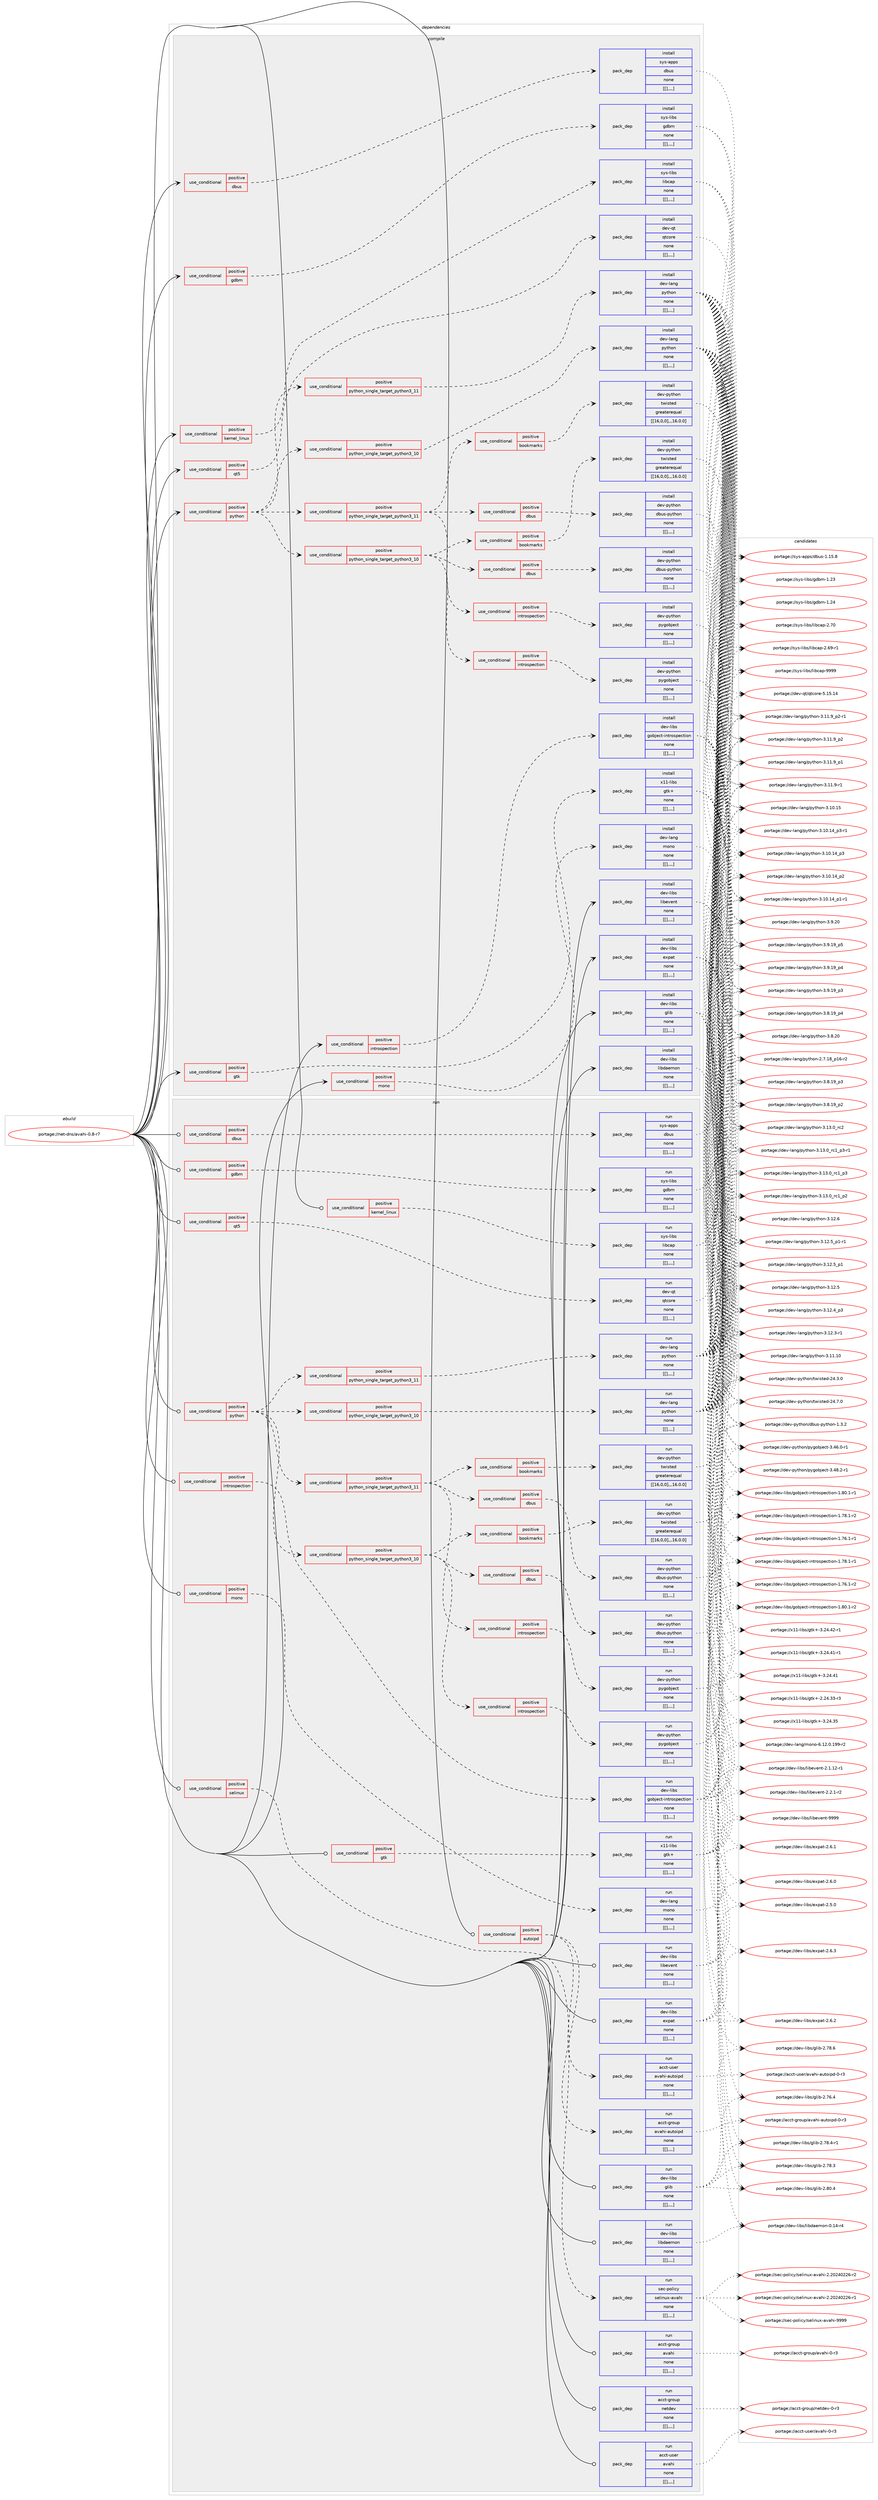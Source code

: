 digraph prolog {

# *************
# Graph options
# *************

newrank=true;
concentrate=true;
compound=true;
graph [rankdir=LR,fontname=Helvetica,fontsize=10,ranksep=1.5];#, ranksep=2.5, nodesep=0.2];
edge  [arrowhead=vee];
node  [fontname=Helvetica,fontsize=10];

# **********
# The ebuild
# **********

subgraph cluster_leftcol {
color=gray;
label=<<i>ebuild</i>>;
id [label="portage://net-dns/avahi-0.8-r7", color=red, width=4, href="../net-dns/avahi-0.8-r7.svg"];
}

# ****************
# The dependencies
# ****************

subgraph cluster_midcol {
color=gray;
label=<<i>dependencies</i>>;
subgraph cluster_compile {
fillcolor="#eeeeee";
style=filled;
label=<<i>compile</i>>;
subgraph cond94023 {
dependency363631 [label=<<TABLE BORDER="0" CELLBORDER="1" CELLSPACING="0" CELLPADDING="4"><TR><TD ROWSPAN="3" CELLPADDING="10">use_conditional</TD></TR><TR><TD>positive</TD></TR><TR><TD>dbus</TD></TR></TABLE>>, shape=none, color=red];
subgraph pack266853 {
dependency363632 [label=<<TABLE BORDER="0" CELLBORDER="1" CELLSPACING="0" CELLPADDING="4" WIDTH="220"><TR><TD ROWSPAN="6" CELLPADDING="30">pack_dep</TD></TR><TR><TD WIDTH="110">install</TD></TR><TR><TD>sys-apps</TD></TR><TR><TD>dbus</TD></TR><TR><TD>none</TD></TR><TR><TD>[[],,,,]</TD></TR></TABLE>>, shape=none, color=blue];
}
dependency363631:e -> dependency363632:w [weight=20,style="dashed",arrowhead="vee"];
}
id:e -> dependency363631:w [weight=20,style="solid",arrowhead="vee"];
subgraph cond94024 {
dependency363633 [label=<<TABLE BORDER="0" CELLBORDER="1" CELLSPACING="0" CELLPADDING="4"><TR><TD ROWSPAN="3" CELLPADDING="10">use_conditional</TD></TR><TR><TD>positive</TD></TR><TR><TD>gdbm</TD></TR></TABLE>>, shape=none, color=red];
subgraph pack266854 {
dependency363634 [label=<<TABLE BORDER="0" CELLBORDER="1" CELLSPACING="0" CELLPADDING="4" WIDTH="220"><TR><TD ROWSPAN="6" CELLPADDING="30">pack_dep</TD></TR><TR><TD WIDTH="110">install</TD></TR><TR><TD>sys-libs</TD></TR><TR><TD>gdbm</TD></TR><TR><TD>none</TD></TR><TR><TD>[[],,,,]</TD></TR></TABLE>>, shape=none, color=blue];
}
dependency363633:e -> dependency363634:w [weight=20,style="dashed",arrowhead="vee"];
}
id:e -> dependency363633:w [weight=20,style="solid",arrowhead="vee"];
subgraph cond94025 {
dependency363635 [label=<<TABLE BORDER="0" CELLBORDER="1" CELLSPACING="0" CELLPADDING="4"><TR><TD ROWSPAN="3" CELLPADDING="10">use_conditional</TD></TR><TR><TD>positive</TD></TR><TR><TD>gtk</TD></TR></TABLE>>, shape=none, color=red];
subgraph pack266855 {
dependency363636 [label=<<TABLE BORDER="0" CELLBORDER="1" CELLSPACING="0" CELLPADDING="4" WIDTH="220"><TR><TD ROWSPAN="6" CELLPADDING="30">pack_dep</TD></TR><TR><TD WIDTH="110">install</TD></TR><TR><TD>x11-libs</TD></TR><TR><TD>gtk+</TD></TR><TR><TD>none</TD></TR><TR><TD>[[],,,,]</TD></TR></TABLE>>, shape=none, color=blue];
}
dependency363635:e -> dependency363636:w [weight=20,style="dashed",arrowhead="vee"];
}
id:e -> dependency363635:w [weight=20,style="solid",arrowhead="vee"];
subgraph cond94026 {
dependency363637 [label=<<TABLE BORDER="0" CELLBORDER="1" CELLSPACING="0" CELLPADDING="4"><TR><TD ROWSPAN="3" CELLPADDING="10">use_conditional</TD></TR><TR><TD>positive</TD></TR><TR><TD>introspection</TD></TR></TABLE>>, shape=none, color=red];
subgraph pack266856 {
dependency363638 [label=<<TABLE BORDER="0" CELLBORDER="1" CELLSPACING="0" CELLPADDING="4" WIDTH="220"><TR><TD ROWSPAN="6" CELLPADDING="30">pack_dep</TD></TR><TR><TD WIDTH="110">install</TD></TR><TR><TD>dev-libs</TD></TR><TR><TD>gobject-introspection</TD></TR><TR><TD>none</TD></TR><TR><TD>[[],,,,]</TD></TR></TABLE>>, shape=none, color=blue];
}
dependency363637:e -> dependency363638:w [weight=20,style="dashed",arrowhead="vee"];
}
id:e -> dependency363637:w [weight=20,style="solid",arrowhead="vee"];
subgraph cond94027 {
dependency363639 [label=<<TABLE BORDER="0" CELLBORDER="1" CELLSPACING="0" CELLPADDING="4"><TR><TD ROWSPAN="3" CELLPADDING="10">use_conditional</TD></TR><TR><TD>positive</TD></TR><TR><TD>kernel_linux</TD></TR></TABLE>>, shape=none, color=red];
subgraph pack266857 {
dependency363640 [label=<<TABLE BORDER="0" CELLBORDER="1" CELLSPACING="0" CELLPADDING="4" WIDTH="220"><TR><TD ROWSPAN="6" CELLPADDING="30">pack_dep</TD></TR><TR><TD WIDTH="110">install</TD></TR><TR><TD>sys-libs</TD></TR><TR><TD>libcap</TD></TR><TR><TD>none</TD></TR><TR><TD>[[],,,,]</TD></TR></TABLE>>, shape=none, color=blue];
}
dependency363639:e -> dependency363640:w [weight=20,style="dashed",arrowhead="vee"];
}
id:e -> dependency363639:w [weight=20,style="solid",arrowhead="vee"];
subgraph cond94028 {
dependency363641 [label=<<TABLE BORDER="0" CELLBORDER="1" CELLSPACING="0" CELLPADDING="4"><TR><TD ROWSPAN="3" CELLPADDING="10">use_conditional</TD></TR><TR><TD>positive</TD></TR><TR><TD>mono</TD></TR></TABLE>>, shape=none, color=red];
subgraph pack266858 {
dependency363642 [label=<<TABLE BORDER="0" CELLBORDER="1" CELLSPACING="0" CELLPADDING="4" WIDTH="220"><TR><TD ROWSPAN="6" CELLPADDING="30">pack_dep</TD></TR><TR><TD WIDTH="110">install</TD></TR><TR><TD>dev-lang</TD></TR><TR><TD>mono</TD></TR><TR><TD>none</TD></TR><TR><TD>[[],,,,]</TD></TR></TABLE>>, shape=none, color=blue];
}
dependency363641:e -> dependency363642:w [weight=20,style="dashed",arrowhead="vee"];
}
id:e -> dependency363641:w [weight=20,style="solid",arrowhead="vee"];
subgraph cond94029 {
dependency363643 [label=<<TABLE BORDER="0" CELLBORDER="1" CELLSPACING="0" CELLPADDING="4"><TR><TD ROWSPAN="3" CELLPADDING="10">use_conditional</TD></TR><TR><TD>positive</TD></TR><TR><TD>python</TD></TR></TABLE>>, shape=none, color=red];
subgraph cond94030 {
dependency363644 [label=<<TABLE BORDER="0" CELLBORDER="1" CELLSPACING="0" CELLPADDING="4"><TR><TD ROWSPAN="3" CELLPADDING="10">use_conditional</TD></TR><TR><TD>positive</TD></TR><TR><TD>python_single_target_python3_10</TD></TR></TABLE>>, shape=none, color=red];
subgraph pack266859 {
dependency363645 [label=<<TABLE BORDER="0" CELLBORDER="1" CELLSPACING="0" CELLPADDING="4" WIDTH="220"><TR><TD ROWSPAN="6" CELLPADDING="30">pack_dep</TD></TR><TR><TD WIDTH="110">install</TD></TR><TR><TD>dev-lang</TD></TR><TR><TD>python</TD></TR><TR><TD>none</TD></TR><TR><TD>[[],,,,]</TD></TR></TABLE>>, shape=none, color=blue];
}
dependency363644:e -> dependency363645:w [weight=20,style="dashed",arrowhead="vee"];
}
dependency363643:e -> dependency363644:w [weight=20,style="dashed",arrowhead="vee"];
subgraph cond94031 {
dependency363646 [label=<<TABLE BORDER="0" CELLBORDER="1" CELLSPACING="0" CELLPADDING="4"><TR><TD ROWSPAN="3" CELLPADDING="10">use_conditional</TD></TR><TR><TD>positive</TD></TR><TR><TD>python_single_target_python3_11</TD></TR></TABLE>>, shape=none, color=red];
subgraph pack266860 {
dependency363647 [label=<<TABLE BORDER="0" CELLBORDER="1" CELLSPACING="0" CELLPADDING="4" WIDTH="220"><TR><TD ROWSPAN="6" CELLPADDING="30">pack_dep</TD></TR><TR><TD WIDTH="110">install</TD></TR><TR><TD>dev-lang</TD></TR><TR><TD>python</TD></TR><TR><TD>none</TD></TR><TR><TD>[[],,,,]</TD></TR></TABLE>>, shape=none, color=blue];
}
dependency363646:e -> dependency363647:w [weight=20,style="dashed",arrowhead="vee"];
}
dependency363643:e -> dependency363646:w [weight=20,style="dashed",arrowhead="vee"];
subgraph cond94032 {
dependency363648 [label=<<TABLE BORDER="0" CELLBORDER="1" CELLSPACING="0" CELLPADDING="4"><TR><TD ROWSPAN="3" CELLPADDING="10">use_conditional</TD></TR><TR><TD>positive</TD></TR><TR><TD>python_single_target_python3_10</TD></TR></TABLE>>, shape=none, color=red];
subgraph cond94033 {
dependency363649 [label=<<TABLE BORDER="0" CELLBORDER="1" CELLSPACING="0" CELLPADDING="4"><TR><TD ROWSPAN="3" CELLPADDING="10">use_conditional</TD></TR><TR><TD>positive</TD></TR><TR><TD>bookmarks</TD></TR></TABLE>>, shape=none, color=red];
subgraph pack266861 {
dependency363650 [label=<<TABLE BORDER="0" CELLBORDER="1" CELLSPACING="0" CELLPADDING="4" WIDTH="220"><TR><TD ROWSPAN="6" CELLPADDING="30">pack_dep</TD></TR><TR><TD WIDTH="110">install</TD></TR><TR><TD>dev-python</TD></TR><TR><TD>twisted</TD></TR><TR><TD>greaterequal</TD></TR><TR><TD>[[16,0,0],,,16.0.0]</TD></TR></TABLE>>, shape=none, color=blue];
}
dependency363649:e -> dependency363650:w [weight=20,style="dashed",arrowhead="vee"];
}
dependency363648:e -> dependency363649:w [weight=20,style="dashed",arrowhead="vee"];
subgraph cond94034 {
dependency363651 [label=<<TABLE BORDER="0" CELLBORDER="1" CELLSPACING="0" CELLPADDING="4"><TR><TD ROWSPAN="3" CELLPADDING="10">use_conditional</TD></TR><TR><TD>positive</TD></TR><TR><TD>dbus</TD></TR></TABLE>>, shape=none, color=red];
subgraph pack266862 {
dependency363652 [label=<<TABLE BORDER="0" CELLBORDER="1" CELLSPACING="0" CELLPADDING="4" WIDTH="220"><TR><TD ROWSPAN="6" CELLPADDING="30">pack_dep</TD></TR><TR><TD WIDTH="110">install</TD></TR><TR><TD>dev-python</TD></TR><TR><TD>dbus-python</TD></TR><TR><TD>none</TD></TR><TR><TD>[[],,,,]</TD></TR></TABLE>>, shape=none, color=blue];
}
dependency363651:e -> dependency363652:w [weight=20,style="dashed",arrowhead="vee"];
}
dependency363648:e -> dependency363651:w [weight=20,style="dashed",arrowhead="vee"];
subgraph cond94035 {
dependency363653 [label=<<TABLE BORDER="0" CELLBORDER="1" CELLSPACING="0" CELLPADDING="4"><TR><TD ROWSPAN="3" CELLPADDING="10">use_conditional</TD></TR><TR><TD>positive</TD></TR><TR><TD>introspection</TD></TR></TABLE>>, shape=none, color=red];
subgraph pack266863 {
dependency363654 [label=<<TABLE BORDER="0" CELLBORDER="1" CELLSPACING="0" CELLPADDING="4" WIDTH="220"><TR><TD ROWSPAN="6" CELLPADDING="30">pack_dep</TD></TR><TR><TD WIDTH="110">install</TD></TR><TR><TD>dev-python</TD></TR><TR><TD>pygobject</TD></TR><TR><TD>none</TD></TR><TR><TD>[[],,,,]</TD></TR></TABLE>>, shape=none, color=blue];
}
dependency363653:e -> dependency363654:w [weight=20,style="dashed",arrowhead="vee"];
}
dependency363648:e -> dependency363653:w [weight=20,style="dashed",arrowhead="vee"];
}
dependency363643:e -> dependency363648:w [weight=20,style="dashed",arrowhead="vee"];
subgraph cond94036 {
dependency363655 [label=<<TABLE BORDER="0" CELLBORDER="1" CELLSPACING="0" CELLPADDING="4"><TR><TD ROWSPAN="3" CELLPADDING="10">use_conditional</TD></TR><TR><TD>positive</TD></TR><TR><TD>python_single_target_python3_11</TD></TR></TABLE>>, shape=none, color=red];
subgraph cond94037 {
dependency363656 [label=<<TABLE BORDER="0" CELLBORDER="1" CELLSPACING="0" CELLPADDING="4"><TR><TD ROWSPAN="3" CELLPADDING="10">use_conditional</TD></TR><TR><TD>positive</TD></TR><TR><TD>bookmarks</TD></TR></TABLE>>, shape=none, color=red];
subgraph pack266864 {
dependency363657 [label=<<TABLE BORDER="0" CELLBORDER="1" CELLSPACING="0" CELLPADDING="4" WIDTH="220"><TR><TD ROWSPAN="6" CELLPADDING="30">pack_dep</TD></TR><TR><TD WIDTH="110">install</TD></TR><TR><TD>dev-python</TD></TR><TR><TD>twisted</TD></TR><TR><TD>greaterequal</TD></TR><TR><TD>[[16,0,0],,,16.0.0]</TD></TR></TABLE>>, shape=none, color=blue];
}
dependency363656:e -> dependency363657:w [weight=20,style="dashed",arrowhead="vee"];
}
dependency363655:e -> dependency363656:w [weight=20,style="dashed",arrowhead="vee"];
subgraph cond94038 {
dependency363658 [label=<<TABLE BORDER="0" CELLBORDER="1" CELLSPACING="0" CELLPADDING="4"><TR><TD ROWSPAN="3" CELLPADDING="10">use_conditional</TD></TR><TR><TD>positive</TD></TR><TR><TD>dbus</TD></TR></TABLE>>, shape=none, color=red];
subgraph pack266865 {
dependency363659 [label=<<TABLE BORDER="0" CELLBORDER="1" CELLSPACING="0" CELLPADDING="4" WIDTH="220"><TR><TD ROWSPAN="6" CELLPADDING="30">pack_dep</TD></TR><TR><TD WIDTH="110">install</TD></TR><TR><TD>dev-python</TD></TR><TR><TD>dbus-python</TD></TR><TR><TD>none</TD></TR><TR><TD>[[],,,,]</TD></TR></TABLE>>, shape=none, color=blue];
}
dependency363658:e -> dependency363659:w [weight=20,style="dashed",arrowhead="vee"];
}
dependency363655:e -> dependency363658:w [weight=20,style="dashed",arrowhead="vee"];
subgraph cond94039 {
dependency363660 [label=<<TABLE BORDER="0" CELLBORDER="1" CELLSPACING="0" CELLPADDING="4"><TR><TD ROWSPAN="3" CELLPADDING="10">use_conditional</TD></TR><TR><TD>positive</TD></TR><TR><TD>introspection</TD></TR></TABLE>>, shape=none, color=red];
subgraph pack266866 {
dependency363661 [label=<<TABLE BORDER="0" CELLBORDER="1" CELLSPACING="0" CELLPADDING="4" WIDTH="220"><TR><TD ROWSPAN="6" CELLPADDING="30">pack_dep</TD></TR><TR><TD WIDTH="110">install</TD></TR><TR><TD>dev-python</TD></TR><TR><TD>pygobject</TD></TR><TR><TD>none</TD></TR><TR><TD>[[],,,,]</TD></TR></TABLE>>, shape=none, color=blue];
}
dependency363660:e -> dependency363661:w [weight=20,style="dashed",arrowhead="vee"];
}
dependency363655:e -> dependency363660:w [weight=20,style="dashed",arrowhead="vee"];
}
dependency363643:e -> dependency363655:w [weight=20,style="dashed",arrowhead="vee"];
}
id:e -> dependency363643:w [weight=20,style="solid",arrowhead="vee"];
subgraph cond94040 {
dependency363662 [label=<<TABLE BORDER="0" CELLBORDER="1" CELLSPACING="0" CELLPADDING="4"><TR><TD ROWSPAN="3" CELLPADDING="10">use_conditional</TD></TR><TR><TD>positive</TD></TR><TR><TD>qt5</TD></TR></TABLE>>, shape=none, color=red];
subgraph pack266867 {
dependency363663 [label=<<TABLE BORDER="0" CELLBORDER="1" CELLSPACING="0" CELLPADDING="4" WIDTH="220"><TR><TD ROWSPAN="6" CELLPADDING="30">pack_dep</TD></TR><TR><TD WIDTH="110">install</TD></TR><TR><TD>dev-qt</TD></TR><TR><TD>qtcore</TD></TR><TR><TD>none</TD></TR><TR><TD>[[],,,,]</TD></TR></TABLE>>, shape=none, color=blue];
}
dependency363662:e -> dependency363663:w [weight=20,style="dashed",arrowhead="vee"];
}
id:e -> dependency363662:w [weight=20,style="solid",arrowhead="vee"];
subgraph pack266868 {
dependency363664 [label=<<TABLE BORDER="0" CELLBORDER="1" CELLSPACING="0" CELLPADDING="4" WIDTH="220"><TR><TD ROWSPAN="6" CELLPADDING="30">pack_dep</TD></TR><TR><TD WIDTH="110">install</TD></TR><TR><TD>dev-libs</TD></TR><TR><TD>expat</TD></TR><TR><TD>none</TD></TR><TR><TD>[[],,,,]</TD></TR></TABLE>>, shape=none, color=blue];
}
id:e -> dependency363664:w [weight=20,style="solid",arrowhead="vee"];
subgraph pack266869 {
dependency363665 [label=<<TABLE BORDER="0" CELLBORDER="1" CELLSPACING="0" CELLPADDING="4" WIDTH="220"><TR><TD ROWSPAN="6" CELLPADDING="30">pack_dep</TD></TR><TR><TD WIDTH="110">install</TD></TR><TR><TD>dev-libs</TD></TR><TR><TD>glib</TD></TR><TR><TD>none</TD></TR><TR><TD>[[],,,,]</TD></TR></TABLE>>, shape=none, color=blue];
}
id:e -> dependency363665:w [weight=20,style="solid",arrowhead="vee"];
subgraph pack266870 {
dependency363666 [label=<<TABLE BORDER="0" CELLBORDER="1" CELLSPACING="0" CELLPADDING="4" WIDTH="220"><TR><TD ROWSPAN="6" CELLPADDING="30">pack_dep</TD></TR><TR><TD WIDTH="110">install</TD></TR><TR><TD>dev-libs</TD></TR><TR><TD>libdaemon</TD></TR><TR><TD>none</TD></TR><TR><TD>[[],,,,]</TD></TR></TABLE>>, shape=none, color=blue];
}
id:e -> dependency363666:w [weight=20,style="solid",arrowhead="vee"];
subgraph pack266871 {
dependency363667 [label=<<TABLE BORDER="0" CELLBORDER="1" CELLSPACING="0" CELLPADDING="4" WIDTH="220"><TR><TD ROWSPAN="6" CELLPADDING="30">pack_dep</TD></TR><TR><TD WIDTH="110">install</TD></TR><TR><TD>dev-libs</TD></TR><TR><TD>libevent</TD></TR><TR><TD>none</TD></TR><TR><TD>[[],,,,]</TD></TR></TABLE>>, shape=none, color=blue];
}
id:e -> dependency363667:w [weight=20,style="solid",arrowhead="vee"];
}
subgraph cluster_compileandrun {
fillcolor="#eeeeee";
style=filled;
label=<<i>compile and run</i>>;
}
subgraph cluster_run {
fillcolor="#eeeeee";
style=filled;
label=<<i>run</i>>;
subgraph cond94041 {
dependency363668 [label=<<TABLE BORDER="0" CELLBORDER="1" CELLSPACING="0" CELLPADDING="4"><TR><TD ROWSPAN="3" CELLPADDING="10">use_conditional</TD></TR><TR><TD>positive</TD></TR><TR><TD>autoipd</TD></TR></TABLE>>, shape=none, color=red];
subgraph pack266872 {
dependency363669 [label=<<TABLE BORDER="0" CELLBORDER="1" CELLSPACING="0" CELLPADDING="4" WIDTH="220"><TR><TD ROWSPAN="6" CELLPADDING="30">pack_dep</TD></TR><TR><TD WIDTH="110">run</TD></TR><TR><TD>acct-user</TD></TR><TR><TD>avahi-autoipd</TD></TR><TR><TD>none</TD></TR><TR><TD>[[],,,,]</TD></TR></TABLE>>, shape=none, color=blue];
}
dependency363668:e -> dependency363669:w [weight=20,style="dashed",arrowhead="vee"];
subgraph pack266873 {
dependency363670 [label=<<TABLE BORDER="0" CELLBORDER="1" CELLSPACING="0" CELLPADDING="4" WIDTH="220"><TR><TD ROWSPAN="6" CELLPADDING="30">pack_dep</TD></TR><TR><TD WIDTH="110">run</TD></TR><TR><TD>acct-group</TD></TR><TR><TD>avahi-autoipd</TD></TR><TR><TD>none</TD></TR><TR><TD>[[],,,,]</TD></TR></TABLE>>, shape=none, color=blue];
}
dependency363668:e -> dependency363670:w [weight=20,style="dashed",arrowhead="vee"];
}
id:e -> dependency363668:w [weight=20,style="solid",arrowhead="odot"];
subgraph cond94042 {
dependency363671 [label=<<TABLE BORDER="0" CELLBORDER="1" CELLSPACING="0" CELLPADDING="4"><TR><TD ROWSPAN="3" CELLPADDING="10">use_conditional</TD></TR><TR><TD>positive</TD></TR><TR><TD>dbus</TD></TR></TABLE>>, shape=none, color=red];
subgraph pack266874 {
dependency363672 [label=<<TABLE BORDER="0" CELLBORDER="1" CELLSPACING="0" CELLPADDING="4" WIDTH="220"><TR><TD ROWSPAN="6" CELLPADDING="30">pack_dep</TD></TR><TR><TD WIDTH="110">run</TD></TR><TR><TD>sys-apps</TD></TR><TR><TD>dbus</TD></TR><TR><TD>none</TD></TR><TR><TD>[[],,,,]</TD></TR></TABLE>>, shape=none, color=blue];
}
dependency363671:e -> dependency363672:w [weight=20,style="dashed",arrowhead="vee"];
}
id:e -> dependency363671:w [weight=20,style="solid",arrowhead="odot"];
subgraph cond94043 {
dependency363673 [label=<<TABLE BORDER="0" CELLBORDER="1" CELLSPACING="0" CELLPADDING="4"><TR><TD ROWSPAN="3" CELLPADDING="10">use_conditional</TD></TR><TR><TD>positive</TD></TR><TR><TD>gdbm</TD></TR></TABLE>>, shape=none, color=red];
subgraph pack266875 {
dependency363674 [label=<<TABLE BORDER="0" CELLBORDER="1" CELLSPACING="0" CELLPADDING="4" WIDTH="220"><TR><TD ROWSPAN="6" CELLPADDING="30">pack_dep</TD></TR><TR><TD WIDTH="110">run</TD></TR><TR><TD>sys-libs</TD></TR><TR><TD>gdbm</TD></TR><TR><TD>none</TD></TR><TR><TD>[[],,,,]</TD></TR></TABLE>>, shape=none, color=blue];
}
dependency363673:e -> dependency363674:w [weight=20,style="dashed",arrowhead="vee"];
}
id:e -> dependency363673:w [weight=20,style="solid",arrowhead="odot"];
subgraph cond94044 {
dependency363675 [label=<<TABLE BORDER="0" CELLBORDER="1" CELLSPACING="0" CELLPADDING="4"><TR><TD ROWSPAN="3" CELLPADDING="10">use_conditional</TD></TR><TR><TD>positive</TD></TR><TR><TD>gtk</TD></TR></TABLE>>, shape=none, color=red];
subgraph pack266876 {
dependency363676 [label=<<TABLE BORDER="0" CELLBORDER="1" CELLSPACING="0" CELLPADDING="4" WIDTH="220"><TR><TD ROWSPAN="6" CELLPADDING="30">pack_dep</TD></TR><TR><TD WIDTH="110">run</TD></TR><TR><TD>x11-libs</TD></TR><TR><TD>gtk+</TD></TR><TR><TD>none</TD></TR><TR><TD>[[],,,,]</TD></TR></TABLE>>, shape=none, color=blue];
}
dependency363675:e -> dependency363676:w [weight=20,style="dashed",arrowhead="vee"];
}
id:e -> dependency363675:w [weight=20,style="solid",arrowhead="odot"];
subgraph cond94045 {
dependency363677 [label=<<TABLE BORDER="0" CELLBORDER="1" CELLSPACING="0" CELLPADDING="4"><TR><TD ROWSPAN="3" CELLPADDING="10">use_conditional</TD></TR><TR><TD>positive</TD></TR><TR><TD>introspection</TD></TR></TABLE>>, shape=none, color=red];
subgraph pack266877 {
dependency363678 [label=<<TABLE BORDER="0" CELLBORDER="1" CELLSPACING="0" CELLPADDING="4" WIDTH="220"><TR><TD ROWSPAN="6" CELLPADDING="30">pack_dep</TD></TR><TR><TD WIDTH="110">run</TD></TR><TR><TD>dev-libs</TD></TR><TR><TD>gobject-introspection</TD></TR><TR><TD>none</TD></TR><TR><TD>[[],,,,]</TD></TR></TABLE>>, shape=none, color=blue];
}
dependency363677:e -> dependency363678:w [weight=20,style="dashed",arrowhead="vee"];
}
id:e -> dependency363677:w [weight=20,style="solid",arrowhead="odot"];
subgraph cond94046 {
dependency363679 [label=<<TABLE BORDER="0" CELLBORDER="1" CELLSPACING="0" CELLPADDING="4"><TR><TD ROWSPAN="3" CELLPADDING="10">use_conditional</TD></TR><TR><TD>positive</TD></TR><TR><TD>kernel_linux</TD></TR></TABLE>>, shape=none, color=red];
subgraph pack266878 {
dependency363680 [label=<<TABLE BORDER="0" CELLBORDER="1" CELLSPACING="0" CELLPADDING="4" WIDTH="220"><TR><TD ROWSPAN="6" CELLPADDING="30">pack_dep</TD></TR><TR><TD WIDTH="110">run</TD></TR><TR><TD>sys-libs</TD></TR><TR><TD>libcap</TD></TR><TR><TD>none</TD></TR><TR><TD>[[],,,,]</TD></TR></TABLE>>, shape=none, color=blue];
}
dependency363679:e -> dependency363680:w [weight=20,style="dashed",arrowhead="vee"];
}
id:e -> dependency363679:w [weight=20,style="solid",arrowhead="odot"];
subgraph cond94047 {
dependency363681 [label=<<TABLE BORDER="0" CELLBORDER="1" CELLSPACING="0" CELLPADDING="4"><TR><TD ROWSPAN="3" CELLPADDING="10">use_conditional</TD></TR><TR><TD>positive</TD></TR><TR><TD>mono</TD></TR></TABLE>>, shape=none, color=red];
subgraph pack266879 {
dependency363682 [label=<<TABLE BORDER="0" CELLBORDER="1" CELLSPACING="0" CELLPADDING="4" WIDTH="220"><TR><TD ROWSPAN="6" CELLPADDING="30">pack_dep</TD></TR><TR><TD WIDTH="110">run</TD></TR><TR><TD>dev-lang</TD></TR><TR><TD>mono</TD></TR><TR><TD>none</TD></TR><TR><TD>[[],,,,]</TD></TR></TABLE>>, shape=none, color=blue];
}
dependency363681:e -> dependency363682:w [weight=20,style="dashed",arrowhead="vee"];
}
id:e -> dependency363681:w [weight=20,style="solid",arrowhead="odot"];
subgraph cond94048 {
dependency363683 [label=<<TABLE BORDER="0" CELLBORDER="1" CELLSPACING="0" CELLPADDING="4"><TR><TD ROWSPAN="3" CELLPADDING="10">use_conditional</TD></TR><TR><TD>positive</TD></TR><TR><TD>python</TD></TR></TABLE>>, shape=none, color=red];
subgraph cond94049 {
dependency363684 [label=<<TABLE BORDER="0" CELLBORDER="1" CELLSPACING="0" CELLPADDING="4"><TR><TD ROWSPAN="3" CELLPADDING="10">use_conditional</TD></TR><TR><TD>positive</TD></TR><TR><TD>python_single_target_python3_10</TD></TR></TABLE>>, shape=none, color=red];
subgraph pack266880 {
dependency363685 [label=<<TABLE BORDER="0" CELLBORDER="1" CELLSPACING="0" CELLPADDING="4" WIDTH="220"><TR><TD ROWSPAN="6" CELLPADDING="30">pack_dep</TD></TR><TR><TD WIDTH="110">run</TD></TR><TR><TD>dev-lang</TD></TR><TR><TD>python</TD></TR><TR><TD>none</TD></TR><TR><TD>[[],,,,]</TD></TR></TABLE>>, shape=none, color=blue];
}
dependency363684:e -> dependency363685:w [weight=20,style="dashed",arrowhead="vee"];
}
dependency363683:e -> dependency363684:w [weight=20,style="dashed",arrowhead="vee"];
subgraph cond94050 {
dependency363686 [label=<<TABLE BORDER="0" CELLBORDER="1" CELLSPACING="0" CELLPADDING="4"><TR><TD ROWSPAN="3" CELLPADDING="10">use_conditional</TD></TR><TR><TD>positive</TD></TR><TR><TD>python_single_target_python3_11</TD></TR></TABLE>>, shape=none, color=red];
subgraph pack266881 {
dependency363687 [label=<<TABLE BORDER="0" CELLBORDER="1" CELLSPACING="0" CELLPADDING="4" WIDTH="220"><TR><TD ROWSPAN="6" CELLPADDING="30">pack_dep</TD></TR><TR><TD WIDTH="110">run</TD></TR><TR><TD>dev-lang</TD></TR><TR><TD>python</TD></TR><TR><TD>none</TD></TR><TR><TD>[[],,,,]</TD></TR></TABLE>>, shape=none, color=blue];
}
dependency363686:e -> dependency363687:w [weight=20,style="dashed",arrowhead="vee"];
}
dependency363683:e -> dependency363686:w [weight=20,style="dashed",arrowhead="vee"];
subgraph cond94051 {
dependency363688 [label=<<TABLE BORDER="0" CELLBORDER="1" CELLSPACING="0" CELLPADDING="4"><TR><TD ROWSPAN="3" CELLPADDING="10">use_conditional</TD></TR><TR><TD>positive</TD></TR><TR><TD>python_single_target_python3_10</TD></TR></TABLE>>, shape=none, color=red];
subgraph cond94052 {
dependency363689 [label=<<TABLE BORDER="0" CELLBORDER="1" CELLSPACING="0" CELLPADDING="4"><TR><TD ROWSPAN="3" CELLPADDING="10">use_conditional</TD></TR><TR><TD>positive</TD></TR><TR><TD>bookmarks</TD></TR></TABLE>>, shape=none, color=red];
subgraph pack266882 {
dependency363690 [label=<<TABLE BORDER="0" CELLBORDER="1" CELLSPACING="0" CELLPADDING="4" WIDTH="220"><TR><TD ROWSPAN="6" CELLPADDING="30">pack_dep</TD></TR><TR><TD WIDTH="110">run</TD></TR><TR><TD>dev-python</TD></TR><TR><TD>twisted</TD></TR><TR><TD>greaterequal</TD></TR><TR><TD>[[16,0,0],,,16.0.0]</TD></TR></TABLE>>, shape=none, color=blue];
}
dependency363689:e -> dependency363690:w [weight=20,style="dashed",arrowhead="vee"];
}
dependency363688:e -> dependency363689:w [weight=20,style="dashed",arrowhead="vee"];
subgraph cond94053 {
dependency363691 [label=<<TABLE BORDER="0" CELLBORDER="1" CELLSPACING="0" CELLPADDING="4"><TR><TD ROWSPAN="3" CELLPADDING="10">use_conditional</TD></TR><TR><TD>positive</TD></TR><TR><TD>dbus</TD></TR></TABLE>>, shape=none, color=red];
subgraph pack266883 {
dependency363692 [label=<<TABLE BORDER="0" CELLBORDER="1" CELLSPACING="0" CELLPADDING="4" WIDTH="220"><TR><TD ROWSPAN="6" CELLPADDING="30">pack_dep</TD></TR><TR><TD WIDTH="110">run</TD></TR><TR><TD>dev-python</TD></TR><TR><TD>dbus-python</TD></TR><TR><TD>none</TD></TR><TR><TD>[[],,,,]</TD></TR></TABLE>>, shape=none, color=blue];
}
dependency363691:e -> dependency363692:w [weight=20,style="dashed",arrowhead="vee"];
}
dependency363688:e -> dependency363691:w [weight=20,style="dashed",arrowhead="vee"];
subgraph cond94054 {
dependency363693 [label=<<TABLE BORDER="0" CELLBORDER="1" CELLSPACING="0" CELLPADDING="4"><TR><TD ROWSPAN="3" CELLPADDING="10">use_conditional</TD></TR><TR><TD>positive</TD></TR><TR><TD>introspection</TD></TR></TABLE>>, shape=none, color=red];
subgraph pack266884 {
dependency363694 [label=<<TABLE BORDER="0" CELLBORDER="1" CELLSPACING="0" CELLPADDING="4" WIDTH="220"><TR><TD ROWSPAN="6" CELLPADDING="30">pack_dep</TD></TR><TR><TD WIDTH="110">run</TD></TR><TR><TD>dev-python</TD></TR><TR><TD>pygobject</TD></TR><TR><TD>none</TD></TR><TR><TD>[[],,,,]</TD></TR></TABLE>>, shape=none, color=blue];
}
dependency363693:e -> dependency363694:w [weight=20,style="dashed",arrowhead="vee"];
}
dependency363688:e -> dependency363693:w [weight=20,style="dashed",arrowhead="vee"];
}
dependency363683:e -> dependency363688:w [weight=20,style="dashed",arrowhead="vee"];
subgraph cond94055 {
dependency363695 [label=<<TABLE BORDER="0" CELLBORDER="1" CELLSPACING="0" CELLPADDING="4"><TR><TD ROWSPAN="3" CELLPADDING="10">use_conditional</TD></TR><TR><TD>positive</TD></TR><TR><TD>python_single_target_python3_11</TD></TR></TABLE>>, shape=none, color=red];
subgraph cond94056 {
dependency363696 [label=<<TABLE BORDER="0" CELLBORDER="1" CELLSPACING="0" CELLPADDING="4"><TR><TD ROWSPAN="3" CELLPADDING="10">use_conditional</TD></TR><TR><TD>positive</TD></TR><TR><TD>bookmarks</TD></TR></TABLE>>, shape=none, color=red];
subgraph pack266885 {
dependency363697 [label=<<TABLE BORDER="0" CELLBORDER="1" CELLSPACING="0" CELLPADDING="4" WIDTH="220"><TR><TD ROWSPAN="6" CELLPADDING="30">pack_dep</TD></TR><TR><TD WIDTH="110">run</TD></TR><TR><TD>dev-python</TD></TR><TR><TD>twisted</TD></TR><TR><TD>greaterequal</TD></TR><TR><TD>[[16,0,0],,,16.0.0]</TD></TR></TABLE>>, shape=none, color=blue];
}
dependency363696:e -> dependency363697:w [weight=20,style="dashed",arrowhead="vee"];
}
dependency363695:e -> dependency363696:w [weight=20,style="dashed",arrowhead="vee"];
subgraph cond94057 {
dependency363698 [label=<<TABLE BORDER="0" CELLBORDER="1" CELLSPACING="0" CELLPADDING="4"><TR><TD ROWSPAN="3" CELLPADDING="10">use_conditional</TD></TR><TR><TD>positive</TD></TR><TR><TD>dbus</TD></TR></TABLE>>, shape=none, color=red];
subgraph pack266886 {
dependency363699 [label=<<TABLE BORDER="0" CELLBORDER="1" CELLSPACING="0" CELLPADDING="4" WIDTH="220"><TR><TD ROWSPAN="6" CELLPADDING="30">pack_dep</TD></TR><TR><TD WIDTH="110">run</TD></TR><TR><TD>dev-python</TD></TR><TR><TD>dbus-python</TD></TR><TR><TD>none</TD></TR><TR><TD>[[],,,,]</TD></TR></TABLE>>, shape=none, color=blue];
}
dependency363698:e -> dependency363699:w [weight=20,style="dashed",arrowhead="vee"];
}
dependency363695:e -> dependency363698:w [weight=20,style="dashed",arrowhead="vee"];
subgraph cond94058 {
dependency363700 [label=<<TABLE BORDER="0" CELLBORDER="1" CELLSPACING="0" CELLPADDING="4"><TR><TD ROWSPAN="3" CELLPADDING="10">use_conditional</TD></TR><TR><TD>positive</TD></TR><TR><TD>introspection</TD></TR></TABLE>>, shape=none, color=red];
subgraph pack266887 {
dependency363701 [label=<<TABLE BORDER="0" CELLBORDER="1" CELLSPACING="0" CELLPADDING="4" WIDTH="220"><TR><TD ROWSPAN="6" CELLPADDING="30">pack_dep</TD></TR><TR><TD WIDTH="110">run</TD></TR><TR><TD>dev-python</TD></TR><TR><TD>pygobject</TD></TR><TR><TD>none</TD></TR><TR><TD>[[],,,,]</TD></TR></TABLE>>, shape=none, color=blue];
}
dependency363700:e -> dependency363701:w [weight=20,style="dashed",arrowhead="vee"];
}
dependency363695:e -> dependency363700:w [weight=20,style="dashed",arrowhead="vee"];
}
dependency363683:e -> dependency363695:w [weight=20,style="dashed",arrowhead="vee"];
}
id:e -> dependency363683:w [weight=20,style="solid",arrowhead="odot"];
subgraph cond94059 {
dependency363702 [label=<<TABLE BORDER="0" CELLBORDER="1" CELLSPACING="0" CELLPADDING="4"><TR><TD ROWSPAN="3" CELLPADDING="10">use_conditional</TD></TR><TR><TD>positive</TD></TR><TR><TD>qt5</TD></TR></TABLE>>, shape=none, color=red];
subgraph pack266888 {
dependency363703 [label=<<TABLE BORDER="0" CELLBORDER="1" CELLSPACING="0" CELLPADDING="4" WIDTH="220"><TR><TD ROWSPAN="6" CELLPADDING="30">pack_dep</TD></TR><TR><TD WIDTH="110">run</TD></TR><TR><TD>dev-qt</TD></TR><TR><TD>qtcore</TD></TR><TR><TD>none</TD></TR><TR><TD>[[],,,,]</TD></TR></TABLE>>, shape=none, color=blue];
}
dependency363702:e -> dependency363703:w [weight=20,style="dashed",arrowhead="vee"];
}
id:e -> dependency363702:w [weight=20,style="solid",arrowhead="odot"];
subgraph cond94060 {
dependency363704 [label=<<TABLE BORDER="0" CELLBORDER="1" CELLSPACING="0" CELLPADDING="4"><TR><TD ROWSPAN="3" CELLPADDING="10">use_conditional</TD></TR><TR><TD>positive</TD></TR><TR><TD>selinux</TD></TR></TABLE>>, shape=none, color=red];
subgraph pack266889 {
dependency363705 [label=<<TABLE BORDER="0" CELLBORDER="1" CELLSPACING="0" CELLPADDING="4" WIDTH="220"><TR><TD ROWSPAN="6" CELLPADDING="30">pack_dep</TD></TR><TR><TD WIDTH="110">run</TD></TR><TR><TD>sec-policy</TD></TR><TR><TD>selinux-avahi</TD></TR><TR><TD>none</TD></TR><TR><TD>[[],,,,]</TD></TR></TABLE>>, shape=none, color=blue];
}
dependency363704:e -> dependency363705:w [weight=20,style="dashed",arrowhead="vee"];
}
id:e -> dependency363704:w [weight=20,style="solid",arrowhead="odot"];
subgraph pack266890 {
dependency363706 [label=<<TABLE BORDER="0" CELLBORDER="1" CELLSPACING="0" CELLPADDING="4" WIDTH="220"><TR><TD ROWSPAN="6" CELLPADDING="30">pack_dep</TD></TR><TR><TD WIDTH="110">run</TD></TR><TR><TD>acct-group</TD></TR><TR><TD>avahi</TD></TR><TR><TD>none</TD></TR><TR><TD>[[],,,,]</TD></TR></TABLE>>, shape=none, color=blue];
}
id:e -> dependency363706:w [weight=20,style="solid",arrowhead="odot"];
subgraph pack266891 {
dependency363707 [label=<<TABLE BORDER="0" CELLBORDER="1" CELLSPACING="0" CELLPADDING="4" WIDTH="220"><TR><TD ROWSPAN="6" CELLPADDING="30">pack_dep</TD></TR><TR><TD WIDTH="110">run</TD></TR><TR><TD>acct-group</TD></TR><TR><TD>netdev</TD></TR><TR><TD>none</TD></TR><TR><TD>[[],,,,]</TD></TR></TABLE>>, shape=none, color=blue];
}
id:e -> dependency363707:w [weight=20,style="solid",arrowhead="odot"];
subgraph pack266892 {
dependency363708 [label=<<TABLE BORDER="0" CELLBORDER="1" CELLSPACING="0" CELLPADDING="4" WIDTH="220"><TR><TD ROWSPAN="6" CELLPADDING="30">pack_dep</TD></TR><TR><TD WIDTH="110">run</TD></TR><TR><TD>acct-user</TD></TR><TR><TD>avahi</TD></TR><TR><TD>none</TD></TR><TR><TD>[[],,,,]</TD></TR></TABLE>>, shape=none, color=blue];
}
id:e -> dependency363708:w [weight=20,style="solid",arrowhead="odot"];
subgraph pack266893 {
dependency363709 [label=<<TABLE BORDER="0" CELLBORDER="1" CELLSPACING="0" CELLPADDING="4" WIDTH="220"><TR><TD ROWSPAN="6" CELLPADDING="30">pack_dep</TD></TR><TR><TD WIDTH="110">run</TD></TR><TR><TD>dev-libs</TD></TR><TR><TD>expat</TD></TR><TR><TD>none</TD></TR><TR><TD>[[],,,,]</TD></TR></TABLE>>, shape=none, color=blue];
}
id:e -> dependency363709:w [weight=20,style="solid",arrowhead="odot"];
subgraph pack266894 {
dependency363710 [label=<<TABLE BORDER="0" CELLBORDER="1" CELLSPACING="0" CELLPADDING="4" WIDTH="220"><TR><TD ROWSPAN="6" CELLPADDING="30">pack_dep</TD></TR><TR><TD WIDTH="110">run</TD></TR><TR><TD>dev-libs</TD></TR><TR><TD>glib</TD></TR><TR><TD>none</TD></TR><TR><TD>[[],,,,]</TD></TR></TABLE>>, shape=none, color=blue];
}
id:e -> dependency363710:w [weight=20,style="solid",arrowhead="odot"];
subgraph pack266895 {
dependency363711 [label=<<TABLE BORDER="0" CELLBORDER="1" CELLSPACING="0" CELLPADDING="4" WIDTH="220"><TR><TD ROWSPAN="6" CELLPADDING="30">pack_dep</TD></TR><TR><TD WIDTH="110">run</TD></TR><TR><TD>dev-libs</TD></TR><TR><TD>libdaemon</TD></TR><TR><TD>none</TD></TR><TR><TD>[[],,,,]</TD></TR></TABLE>>, shape=none, color=blue];
}
id:e -> dependency363711:w [weight=20,style="solid",arrowhead="odot"];
subgraph pack266896 {
dependency363712 [label=<<TABLE BORDER="0" CELLBORDER="1" CELLSPACING="0" CELLPADDING="4" WIDTH="220"><TR><TD ROWSPAN="6" CELLPADDING="30">pack_dep</TD></TR><TR><TD WIDTH="110">run</TD></TR><TR><TD>dev-libs</TD></TR><TR><TD>libevent</TD></TR><TR><TD>none</TD></TR><TR><TD>[[],,,,]</TD></TR></TABLE>>, shape=none, color=blue];
}
id:e -> dependency363712:w [weight=20,style="solid",arrowhead="odot"];
}
}

# **************
# The candidates
# **************

subgraph cluster_choices {
rank=same;
color=gray;
label=<<i>candidates</i>>;

subgraph choice266853 {
color=black;
nodesep=1;
choice1151211154597112112115471009811711545494649534656 [label="portage://sys-apps/dbus-1.15.8", color=red, width=4,href="../sys-apps/dbus-1.15.8.svg"];
dependency363632:e -> choice1151211154597112112115471009811711545494649534656:w [style=dotted,weight="100"];
}
subgraph choice266854 {
color=black;
nodesep=1;
choice115121115451081059811547103100981094549465052 [label="portage://sys-libs/gdbm-1.24", color=red, width=4,href="../sys-libs/gdbm-1.24.svg"];
choice115121115451081059811547103100981094549465051 [label="portage://sys-libs/gdbm-1.23", color=red, width=4,href="../sys-libs/gdbm-1.23.svg"];
dependency363634:e -> choice115121115451081059811547103100981094549465052:w [style=dotted,weight="100"];
dependency363634:e -> choice115121115451081059811547103100981094549465051:w [style=dotted,weight="100"];
}
subgraph choice266855 {
color=black;
nodesep=1;
choice12049494510810598115471031161074345514650524652504511449 [label="portage://x11-libs/gtk+-3.24.42-r1", color=red, width=4,href="../x11-libs/gtk+-3.24.42-r1.svg"];
choice12049494510810598115471031161074345514650524652494511449 [label="portage://x11-libs/gtk+-3.24.41-r1", color=red, width=4,href="../x11-libs/gtk+-3.24.41-r1.svg"];
choice1204949451081059811547103116107434551465052465249 [label="portage://x11-libs/gtk+-3.24.41", color=red, width=4,href="../x11-libs/gtk+-3.24.41.svg"];
choice1204949451081059811547103116107434551465052465153 [label="portage://x11-libs/gtk+-3.24.35", color=red, width=4,href="../x11-libs/gtk+-3.24.35.svg"];
choice12049494510810598115471031161074345504650524651514511451 [label="portage://x11-libs/gtk+-2.24.33-r3", color=red, width=4,href="../x11-libs/gtk+-2.24.33-r3.svg"];
dependency363636:e -> choice12049494510810598115471031161074345514650524652504511449:w [style=dotted,weight="100"];
dependency363636:e -> choice12049494510810598115471031161074345514650524652494511449:w [style=dotted,weight="100"];
dependency363636:e -> choice1204949451081059811547103116107434551465052465249:w [style=dotted,weight="100"];
dependency363636:e -> choice1204949451081059811547103116107434551465052465153:w [style=dotted,weight="100"];
dependency363636:e -> choice12049494510810598115471031161074345504650524651514511451:w [style=dotted,weight="100"];
}
subgraph choice266856 {
color=black;
nodesep=1;
choice10010111845108105981154710311198106101991164510511011611411111511210199116105111110454946564846494511450 [label="portage://dev-libs/gobject-introspection-1.80.1-r2", color=red, width=4,href="../dev-libs/gobject-introspection-1.80.1-r2.svg"];
choice10010111845108105981154710311198106101991164510511011611411111511210199116105111110454946564846494511449 [label="portage://dev-libs/gobject-introspection-1.80.1-r1", color=red, width=4,href="../dev-libs/gobject-introspection-1.80.1-r1.svg"];
choice10010111845108105981154710311198106101991164510511011611411111511210199116105111110454946555646494511450 [label="portage://dev-libs/gobject-introspection-1.78.1-r2", color=red, width=4,href="../dev-libs/gobject-introspection-1.78.1-r2.svg"];
choice10010111845108105981154710311198106101991164510511011611411111511210199116105111110454946555646494511449 [label="portage://dev-libs/gobject-introspection-1.78.1-r1", color=red, width=4,href="../dev-libs/gobject-introspection-1.78.1-r1.svg"];
choice10010111845108105981154710311198106101991164510511011611411111511210199116105111110454946555446494511450 [label="portage://dev-libs/gobject-introspection-1.76.1-r2", color=red, width=4,href="../dev-libs/gobject-introspection-1.76.1-r2.svg"];
choice10010111845108105981154710311198106101991164510511011611411111511210199116105111110454946555446494511449 [label="portage://dev-libs/gobject-introspection-1.76.1-r1", color=red, width=4,href="../dev-libs/gobject-introspection-1.76.1-r1.svg"];
dependency363638:e -> choice10010111845108105981154710311198106101991164510511011611411111511210199116105111110454946564846494511450:w [style=dotted,weight="100"];
dependency363638:e -> choice10010111845108105981154710311198106101991164510511011611411111511210199116105111110454946564846494511449:w [style=dotted,weight="100"];
dependency363638:e -> choice10010111845108105981154710311198106101991164510511011611411111511210199116105111110454946555646494511450:w [style=dotted,weight="100"];
dependency363638:e -> choice10010111845108105981154710311198106101991164510511011611411111511210199116105111110454946555646494511449:w [style=dotted,weight="100"];
dependency363638:e -> choice10010111845108105981154710311198106101991164510511011611411111511210199116105111110454946555446494511450:w [style=dotted,weight="100"];
dependency363638:e -> choice10010111845108105981154710311198106101991164510511011611411111511210199116105111110454946555446494511449:w [style=dotted,weight="100"];
}
subgraph choice266857 {
color=black;
nodesep=1;
choice1151211154510810598115471081059899971124557575757 [label="portage://sys-libs/libcap-9999", color=red, width=4,href="../sys-libs/libcap-9999.svg"];
choice1151211154510810598115471081059899971124550465548 [label="portage://sys-libs/libcap-2.70", color=red, width=4,href="../sys-libs/libcap-2.70.svg"];
choice11512111545108105981154710810598999711245504654574511449 [label="portage://sys-libs/libcap-2.69-r1", color=red, width=4,href="../sys-libs/libcap-2.69-r1.svg"];
dependency363640:e -> choice1151211154510810598115471081059899971124557575757:w [style=dotted,weight="100"];
dependency363640:e -> choice1151211154510810598115471081059899971124550465548:w [style=dotted,weight="100"];
dependency363640:e -> choice11512111545108105981154710810598999711245504654574511449:w [style=dotted,weight="100"];
}
subgraph choice266858 {
color=black;
nodesep=1;
choice10010111845108971101034710911111011145544649504648464957574511450 [label="portage://dev-lang/mono-6.12.0.199-r2", color=red, width=4,href="../dev-lang/mono-6.12.0.199-r2.svg"];
dependency363642:e -> choice10010111845108971101034710911111011145544649504648464957574511450:w [style=dotted,weight="100"];
}
subgraph choice266859 {
color=black;
nodesep=1;
choice10010111845108971101034711212111610411111045514649514648951149950 [label="portage://dev-lang/python-3.13.0_rc2", color=red, width=4,href="../dev-lang/python-3.13.0_rc2.svg"];
choice1001011184510897110103471121211161041111104551464951464895114994995112514511449 [label="portage://dev-lang/python-3.13.0_rc1_p3-r1", color=red, width=4,href="../dev-lang/python-3.13.0_rc1_p3-r1.svg"];
choice100101118451089711010347112121116104111110455146495146489511499499511251 [label="portage://dev-lang/python-3.13.0_rc1_p3", color=red, width=4,href="../dev-lang/python-3.13.0_rc1_p3.svg"];
choice100101118451089711010347112121116104111110455146495146489511499499511250 [label="portage://dev-lang/python-3.13.0_rc1_p2", color=red, width=4,href="../dev-lang/python-3.13.0_rc1_p2.svg"];
choice10010111845108971101034711212111610411111045514649504654 [label="portage://dev-lang/python-3.12.6", color=red, width=4,href="../dev-lang/python-3.12.6.svg"];
choice1001011184510897110103471121211161041111104551464950465395112494511449 [label="portage://dev-lang/python-3.12.5_p1-r1", color=red, width=4,href="../dev-lang/python-3.12.5_p1-r1.svg"];
choice100101118451089711010347112121116104111110455146495046539511249 [label="portage://dev-lang/python-3.12.5_p1", color=red, width=4,href="../dev-lang/python-3.12.5_p1.svg"];
choice10010111845108971101034711212111610411111045514649504653 [label="portage://dev-lang/python-3.12.5", color=red, width=4,href="../dev-lang/python-3.12.5.svg"];
choice100101118451089711010347112121116104111110455146495046529511251 [label="portage://dev-lang/python-3.12.4_p3", color=red, width=4,href="../dev-lang/python-3.12.4_p3.svg"];
choice100101118451089711010347112121116104111110455146495046514511449 [label="portage://dev-lang/python-3.12.3-r1", color=red, width=4,href="../dev-lang/python-3.12.3-r1.svg"];
choice1001011184510897110103471121211161041111104551464949464948 [label="portage://dev-lang/python-3.11.10", color=red, width=4,href="../dev-lang/python-3.11.10.svg"];
choice1001011184510897110103471121211161041111104551464949465795112504511449 [label="portage://dev-lang/python-3.11.9_p2-r1", color=red, width=4,href="../dev-lang/python-3.11.9_p2-r1.svg"];
choice100101118451089711010347112121116104111110455146494946579511250 [label="portage://dev-lang/python-3.11.9_p2", color=red, width=4,href="../dev-lang/python-3.11.9_p2.svg"];
choice100101118451089711010347112121116104111110455146494946579511249 [label="portage://dev-lang/python-3.11.9_p1", color=red, width=4,href="../dev-lang/python-3.11.9_p1.svg"];
choice100101118451089711010347112121116104111110455146494946574511449 [label="portage://dev-lang/python-3.11.9-r1", color=red, width=4,href="../dev-lang/python-3.11.9-r1.svg"];
choice1001011184510897110103471121211161041111104551464948464953 [label="portage://dev-lang/python-3.10.15", color=red, width=4,href="../dev-lang/python-3.10.15.svg"];
choice100101118451089711010347112121116104111110455146494846495295112514511449 [label="portage://dev-lang/python-3.10.14_p3-r1", color=red, width=4,href="../dev-lang/python-3.10.14_p3-r1.svg"];
choice10010111845108971101034711212111610411111045514649484649529511251 [label="portage://dev-lang/python-3.10.14_p3", color=red, width=4,href="../dev-lang/python-3.10.14_p3.svg"];
choice10010111845108971101034711212111610411111045514649484649529511250 [label="portage://dev-lang/python-3.10.14_p2", color=red, width=4,href="../dev-lang/python-3.10.14_p2.svg"];
choice100101118451089711010347112121116104111110455146494846495295112494511449 [label="portage://dev-lang/python-3.10.14_p1-r1", color=red, width=4,href="../dev-lang/python-3.10.14_p1-r1.svg"];
choice10010111845108971101034711212111610411111045514657465048 [label="portage://dev-lang/python-3.9.20", color=red, width=4,href="../dev-lang/python-3.9.20.svg"];
choice100101118451089711010347112121116104111110455146574649579511253 [label="portage://dev-lang/python-3.9.19_p5", color=red, width=4,href="../dev-lang/python-3.9.19_p5.svg"];
choice100101118451089711010347112121116104111110455146574649579511252 [label="portage://dev-lang/python-3.9.19_p4", color=red, width=4,href="../dev-lang/python-3.9.19_p4.svg"];
choice100101118451089711010347112121116104111110455146574649579511251 [label="portage://dev-lang/python-3.9.19_p3", color=red, width=4,href="../dev-lang/python-3.9.19_p3.svg"];
choice10010111845108971101034711212111610411111045514656465048 [label="portage://dev-lang/python-3.8.20", color=red, width=4,href="../dev-lang/python-3.8.20.svg"];
choice100101118451089711010347112121116104111110455146564649579511252 [label="portage://dev-lang/python-3.8.19_p4", color=red, width=4,href="../dev-lang/python-3.8.19_p4.svg"];
choice100101118451089711010347112121116104111110455146564649579511251 [label="portage://dev-lang/python-3.8.19_p3", color=red, width=4,href="../dev-lang/python-3.8.19_p3.svg"];
choice100101118451089711010347112121116104111110455146564649579511250 [label="portage://dev-lang/python-3.8.19_p2", color=red, width=4,href="../dev-lang/python-3.8.19_p2.svg"];
choice100101118451089711010347112121116104111110455046554649569511249544511450 [label="portage://dev-lang/python-2.7.18_p16-r2", color=red, width=4,href="../dev-lang/python-2.7.18_p16-r2.svg"];
dependency363645:e -> choice10010111845108971101034711212111610411111045514649514648951149950:w [style=dotted,weight="100"];
dependency363645:e -> choice1001011184510897110103471121211161041111104551464951464895114994995112514511449:w [style=dotted,weight="100"];
dependency363645:e -> choice100101118451089711010347112121116104111110455146495146489511499499511251:w [style=dotted,weight="100"];
dependency363645:e -> choice100101118451089711010347112121116104111110455146495146489511499499511250:w [style=dotted,weight="100"];
dependency363645:e -> choice10010111845108971101034711212111610411111045514649504654:w [style=dotted,weight="100"];
dependency363645:e -> choice1001011184510897110103471121211161041111104551464950465395112494511449:w [style=dotted,weight="100"];
dependency363645:e -> choice100101118451089711010347112121116104111110455146495046539511249:w [style=dotted,weight="100"];
dependency363645:e -> choice10010111845108971101034711212111610411111045514649504653:w [style=dotted,weight="100"];
dependency363645:e -> choice100101118451089711010347112121116104111110455146495046529511251:w [style=dotted,weight="100"];
dependency363645:e -> choice100101118451089711010347112121116104111110455146495046514511449:w [style=dotted,weight="100"];
dependency363645:e -> choice1001011184510897110103471121211161041111104551464949464948:w [style=dotted,weight="100"];
dependency363645:e -> choice1001011184510897110103471121211161041111104551464949465795112504511449:w [style=dotted,weight="100"];
dependency363645:e -> choice100101118451089711010347112121116104111110455146494946579511250:w [style=dotted,weight="100"];
dependency363645:e -> choice100101118451089711010347112121116104111110455146494946579511249:w [style=dotted,weight="100"];
dependency363645:e -> choice100101118451089711010347112121116104111110455146494946574511449:w [style=dotted,weight="100"];
dependency363645:e -> choice1001011184510897110103471121211161041111104551464948464953:w [style=dotted,weight="100"];
dependency363645:e -> choice100101118451089711010347112121116104111110455146494846495295112514511449:w [style=dotted,weight="100"];
dependency363645:e -> choice10010111845108971101034711212111610411111045514649484649529511251:w [style=dotted,weight="100"];
dependency363645:e -> choice10010111845108971101034711212111610411111045514649484649529511250:w [style=dotted,weight="100"];
dependency363645:e -> choice100101118451089711010347112121116104111110455146494846495295112494511449:w [style=dotted,weight="100"];
dependency363645:e -> choice10010111845108971101034711212111610411111045514657465048:w [style=dotted,weight="100"];
dependency363645:e -> choice100101118451089711010347112121116104111110455146574649579511253:w [style=dotted,weight="100"];
dependency363645:e -> choice100101118451089711010347112121116104111110455146574649579511252:w [style=dotted,weight="100"];
dependency363645:e -> choice100101118451089711010347112121116104111110455146574649579511251:w [style=dotted,weight="100"];
dependency363645:e -> choice10010111845108971101034711212111610411111045514656465048:w [style=dotted,weight="100"];
dependency363645:e -> choice100101118451089711010347112121116104111110455146564649579511252:w [style=dotted,weight="100"];
dependency363645:e -> choice100101118451089711010347112121116104111110455146564649579511251:w [style=dotted,weight="100"];
dependency363645:e -> choice100101118451089711010347112121116104111110455146564649579511250:w [style=dotted,weight="100"];
dependency363645:e -> choice100101118451089711010347112121116104111110455046554649569511249544511450:w [style=dotted,weight="100"];
}
subgraph choice266860 {
color=black;
nodesep=1;
choice10010111845108971101034711212111610411111045514649514648951149950 [label="portage://dev-lang/python-3.13.0_rc2", color=red, width=4,href="../dev-lang/python-3.13.0_rc2.svg"];
choice1001011184510897110103471121211161041111104551464951464895114994995112514511449 [label="portage://dev-lang/python-3.13.0_rc1_p3-r1", color=red, width=4,href="../dev-lang/python-3.13.0_rc1_p3-r1.svg"];
choice100101118451089711010347112121116104111110455146495146489511499499511251 [label="portage://dev-lang/python-3.13.0_rc1_p3", color=red, width=4,href="../dev-lang/python-3.13.0_rc1_p3.svg"];
choice100101118451089711010347112121116104111110455146495146489511499499511250 [label="portage://dev-lang/python-3.13.0_rc1_p2", color=red, width=4,href="../dev-lang/python-3.13.0_rc1_p2.svg"];
choice10010111845108971101034711212111610411111045514649504654 [label="portage://dev-lang/python-3.12.6", color=red, width=4,href="../dev-lang/python-3.12.6.svg"];
choice1001011184510897110103471121211161041111104551464950465395112494511449 [label="portage://dev-lang/python-3.12.5_p1-r1", color=red, width=4,href="../dev-lang/python-3.12.5_p1-r1.svg"];
choice100101118451089711010347112121116104111110455146495046539511249 [label="portage://dev-lang/python-3.12.5_p1", color=red, width=4,href="../dev-lang/python-3.12.5_p1.svg"];
choice10010111845108971101034711212111610411111045514649504653 [label="portage://dev-lang/python-3.12.5", color=red, width=4,href="../dev-lang/python-3.12.5.svg"];
choice100101118451089711010347112121116104111110455146495046529511251 [label="portage://dev-lang/python-3.12.4_p3", color=red, width=4,href="../dev-lang/python-3.12.4_p3.svg"];
choice100101118451089711010347112121116104111110455146495046514511449 [label="portage://dev-lang/python-3.12.3-r1", color=red, width=4,href="../dev-lang/python-3.12.3-r1.svg"];
choice1001011184510897110103471121211161041111104551464949464948 [label="portage://dev-lang/python-3.11.10", color=red, width=4,href="../dev-lang/python-3.11.10.svg"];
choice1001011184510897110103471121211161041111104551464949465795112504511449 [label="portage://dev-lang/python-3.11.9_p2-r1", color=red, width=4,href="../dev-lang/python-3.11.9_p2-r1.svg"];
choice100101118451089711010347112121116104111110455146494946579511250 [label="portage://dev-lang/python-3.11.9_p2", color=red, width=4,href="../dev-lang/python-3.11.9_p2.svg"];
choice100101118451089711010347112121116104111110455146494946579511249 [label="portage://dev-lang/python-3.11.9_p1", color=red, width=4,href="../dev-lang/python-3.11.9_p1.svg"];
choice100101118451089711010347112121116104111110455146494946574511449 [label="portage://dev-lang/python-3.11.9-r1", color=red, width=4,href="../dev-lang/python-3.11.9-r1.svg"];
choice1001011184510897110103471121211161041111104551464948464953 [label="portage://dev-lang/python-3.10.15", color=red, width=4,href="../dev-lang/python-3.10.15.svg"];
choice100101118451089711010347112121116104111110455146494846495295112514511449 [label="portage://dev-lang/python-3.10.14_p3-r1", color=red, width=4,href="../dev-lang/python-3.10.14_p3-r1.svg"];
choice10010111845108971101034711212111610411111045514649484649529511251 [label="portage://dev-lang/python-3.10.14_p3", color=red, width=4,href="../dev-lang/python-3.10.14_p3.svg"];
choice10010111845108971101034711212111610411111045514649484649529511250 [label="portage://dev-lang/python-3.10.14_p2", color=red, width=4,href="../dev-lang/python-3.10.14_p2.svg"];
choice100101118451089711010347112121116104111110455146494846495295112494511449 [label="portage://dev-lang/python-3.10.14_p1-r1", color=red, width=4,href="../dev-lang/python-3.10.14_p1-r1.svg"];
choice10010111845108971101034711212111610411111045514657465048 [label="portage://dev-lang/python-3.9.20", color=red, width=4,href="../dev-lang/python-3.9.20.svg"];
choice100101118451089711010347112121116104111110455146574649579511253 [label="portage://dev-lang/python-3.9.19_p5", color=red, width=4,href="../dev-lang/python-3.9.19_p5.svg"];
choice100101118451089711010347112121116104111110455146574649579511252 [label="portage://dev-lang/python-3.9.19_p4", color=red, width=4,href="../dev-lang/python-3.9.19_p4.svg"];
choice100101118451089711010347112121116104111110455146574649579511251 [label="portage://dev-lang/python-3.9.19_p3", color=red, width=4,href="../dev-lang/python-3.9.19_p3.svg"];
choice10010111845108971101034711212111610411111045514656465048 [label="portage://dev-lang/python-3.8.20", color=red, width=4,href="../dev-lang/python-3.8.20.svg"];
choice100101118451089711010347112121116104111110455146564649579511252 [label="portage://dev-lang/python-3.8.19_p4", color=red, width=4,href="../dev-lang/python-3.8.19_p4.svg"];
choice100101118451089711010347112121116104111110455146564649579511251 [label="portage://dev-lang/python-3.8.19_p3", color=red, width=4,href="../dev-lang/python-3.8.19_p3.svg"];
choice100101118451089711010347112121116104111110455146564649579511250 [label="portage://dev-lang/python-3.8.19_p2", color=red, width=4,href="../dev-lang/python-3.8.19_p2.svg"];
choice100101118451089711010347112121116104111110455046554649569511249544511450 [label="portage://dev-lang/python-2.7.18_p16-r2", color=red, width=4,href="../dev-lang/python-2.7.18_p16-r2.svg"];
dependency363647:e -> choice10010111845108971101034711212111610411111045514649514648951149950:w [style=dotted,weight="100"];
dependency363647:e -> choice1001011184510897110103471121211161041111104551464951464895114994995112514511449:w [style=dotted,weight="100"];
dependency363647:e -> choice100101118451089711010347112121116104111110455146495146489511499499511251:w [style=dotted,weight="100"];
dependency363647:e -> choice100101118451089711010347112121116104111110455146495146489511499499511250:w [style=dotted,weight="100"];
dependency363647:e -> choice10010111845108971101034711212111610411111045514649504654:w [style=dotted,weight="100"];
dependency363647:e -> choice1001011184510897110103471121211161041111104551464950465395112494511449:w [style=dotted,weight="100"];
dependency363647:e -> choice100101118451089711010347112121116104111110455146495046539511249:w [style=dotted,weight="100"];
dependency363647:e -> choice10010111845108971101034711212111610411111045514649504653:w [style=dotted,weight="100"];
dependency363647:e -> choice100101118451089711010347112121116104111110455146495046529511251:w [style=dotted,weight="100"];
dependency363647:e -> choice100101118451089711010347112121116104111110455146495046514511449:w [style=dotted,weight="100"];
dependency363647:e -> choice1001011184510897110103471121211161041111104551464949464948:w [style=dotted,weight="100"];
dependency363647:e -> choice1001011184510897110103471121211161041111104551464949465795112504511449:w [style=dotted,weight="100"];
dependency363647:e -> choice100101118451089711010347112121116104111110455146494946579511250:w [style=dotted,weight="100"];
dependency363647:e -> choice100101118451089711010347112121116104111110455146494946579511249:w [style=dotted,weight="100"];
dependency363647:e -> choice100101118451089711010347112121116104111110455146494946574511449:w [style=dotted,weight="100"];
dependency363647:e -> choice1001011184510897110103471121211161041111104551464948464953:w [style=dotted,weight="100"];
dependency363647:e -> choice100101118451089711010347112121116104111110455146494846495295112514511449:w [style=dotted,weight="100"];
dependency363647:e -> choice10010111845108971101034711212111610411111045514649484649529511251:w [style=dotted,weight="100"];
dependency363647:e -> choice10010111845108971101034711212111610411111045514649484649529511250:w [style=dotted,weight="100"];
dependency363647:e -> choice100101118451089711010347112121116104111110455146494846495295112494511449:w [style=dotted,weight="100"];
dependency363647:e -> choice10010111845108971101034711212111610411111045514657465048:w [style=dotted,weight="100"];
dependency363647:e -> choice100101118451089711010347112121116104111110455146574649579511253:w [style=dotted,weight="100"];
dependency363647:e -> choice100101118451089711010347112121116104111110455146574649579511252:w [style=dotted,weight="100"];
dependency363647:e -> choice100101118451089711010347112121116104111110455146574649579511251:w [style=dotted,weight="100"];
dependency363647:e -> choice10010111845108971101034711212111610411111045514656465048:w [style=dotted,weight="100"];
dependency363647:e -> choice100101118451089711010347112121116104111110455146564649579511252:w [style=dotted,weight="100"];
dependency363647:e -> choice100101118451089711010347112121116104111110455146564649579511251:w [style=dotted,weight="100"];
dependency363647:e -> choice100101118451089711010347112121116104111110455146564649579511250:w [style=dotted,weight="100"];
dependency363647:e -> choice100101118451089711010347112121116104111110455046554649569511249544511450:w [style=dotted,weight="100"];
}
subgraph choice266861 {
color=black;
nodesep=1;
choice100101118451121211161041111104711611910511511610110045505246554648 [label="portage://dev-python/twisted-24.7.0", color=red, width=4,href="../dev-python/twisted-24.7.0.svg"];
choice100101118451121211161041111104711611910511511610110045505246514648 [label="portage://dev-python/twisted-24.3.0", color=red, width=4,href="../dev-python/twisted-24.3.0.svg"];
dependency363650:e -> choice100101118451121211161041111104711611910511511610110045505246554648:w [style=dotted,weight="100"];
dependency363650:e -> choice100101118451121211161041111104711611910511511610110045505246514648:w [style=dotted,weight="100"];
}
subgraph choice266862 {
color=black;
nodesep=1;
choice10010111845112121116104111110471009811711545112121116104111110454946514650 [label="portage://dev-python/dbus-python-1.3.2", color=red, width=4,href="../dev-python/dbus-python-1.3.2.svg"];
dependency363652:e -> choice10010111845112121116104111110471009811711545112121116104111110454946514650:w [style=dotted,weight="100"];
}
subgraph choice266863 {
color=black;
nodesep=1;
choice10010111845112121116104111110471121211031119810610199116455146525646504511449 [label="portage://dev-python/pygobject-3.48.2-r1", color=red, width=4,href="../dev-python/pygobject-3.48.2-r1.svg"];
choice10010111845112121116104111110471121211031119810610199116455146525446484511449 [label="portage://dev-python/pygobject-3.46.0-r1", color=red, width=4,href="../dev-python/pygobject-3.46.0-r1.svg"];
dependency363654:e -> choice10010111845112121116104111110471121211031119810610199116455146525646504511449:w [style=dotted,weight="100"];
dependency363654:e -> choice10010111845112121116104111110471121211031119810610199116455146525446484511449:w [style=dotted,weight="100"];
}
subgraph choice266864 {
color=black;
nodesep=1;
choice100101118451121211161041111104711611910511511610110045505246554648 [label="portage://dev-python/twisted-24.7.0", color=red, width=4,href="../dev-python/twisted-24.7.0.svg"];
choice100101118451121211161041111104711611910511511610110045505246514648 [label="portage://dev-python/twisted-24.3.0", color=red, width=4,href="../dev-python/twisted-24.3.0.svg"];
dependency363657:e -> choice100101118451121211161041111104711611910511511610110045505246554648:w [style=dotted,weight="100"];
dependency363657:e -> choice100101118451121211161041111104711611910511511610110045505246514648:w [style=dotted,weight="100"];
}
subgraph choice266865 {
color=black;
nodesep=1;
choice10010111845112121116104111110471009811711545112121116104111110454946514650 [label="portage://dev-python/dbus-python-1.3.2", color=red, width=4,href="../dev-python/dbus-python-1.3.2.svg"];
dependency363659:e -> choice10010111845112121116104111110471009811711545112121116104111110454946514650:w [style=dotted,weight="100"];
}
subgraph choice266866 {
color=black;
nodesep=1;
choice10010111845112121116104111110471121211031119810610199116455146525646504511449 [label="portage://dev-python/pygobject-3.48.2-r1", color=red, width=4,href="../dev-python/pygobject-3.48.2-r1.svg"];
choice10010111845112121116104111110471121211031119810610199116455146525446484511449 [label="portage://dev-python/pygobject-3.46.0-r1", color=red, width=4,href="../dev-python/pygobject-3.46.0-r1.svg"];
dependency363661:e -> choice10010111845112121116104111110471121211031119810610199116455146525646504511449:w [style=dotted,weight="100"];
dependency363661:e -> choice10010111845112121116104111110471121211031119810610199116455146525446484511449:w [style=dotted,weight="100"];
}
subgraph choice266867 {
color=black;
nodesep=1;
choice1001011184511311647113116991111141014553464953464952 [label="portage://dev-qt/qtcore-5.15.14", color=red, width=4,href="../dev-qt/qtcore-5.15.14.svg"];
dependency363663:e -> choice1001011184511311647113116991111141014553464953464952:w [style=dotted,weight="100"];
}
subgraph choice266868 {
color=black;
nodesep=1;
choice10010111845108105981154710112011297116455046544651 [label="portage://dev-libs/expat-2.6.3", color=red, width=4,href="../dev-libs/expat-2.6.3.svg"];
choice10010111845108105981154710112011297116455046544650 [label="portage://dev-libs/expat-2.6.2", color=red, width=4,href="../dev-libs/expat-2.6.2.svg"];
choice10010111845108105981154710112011297116455046544649 [label="portage://dev-libs/expat-2.6.1", color=red, width=4,href="../dev-libs/expat-2.6.1.svg"];
choice10010111845108105981154710112011297116455046544648 [label="portage://dev-libs/expat-2.6.0", color=red, width=4,href="../dev-libs/expat-2.6.0.svg"];
choice10010111845108105981154710112011297116455046534648 [label="portage://dev-libs/expat-2.5.0", color=red, width=4,href="../dev-libs/expat-2.5.0.svg"];
dependency363664:e -> choice10010111845108105981154710112011297116455046544651:w [style=dotted,weight="100"];
dependency363664:e -> choice10010111845108105981154710112011297116455046544650:w [style=dotted,weight="100"];
dependency363664:e -> choice10010111845108105981154710112011297116455046544649:w [style=dotted,weight="100"];
dependency363664:e -> choice10010111845108105981154710112011297116455046544648:w [style=dotted,weight="100"];
dependency363664:e -> choice10010111845108105981154710112011297116455046534648:w [style=dotted,weight="100"];
}
subgraph choice266869 {
color=black;
nodesep=1;
choice1001011184510810598115471031081059845504656484652 [label="portage://dev-libs/glib-2.80.4", color=red, width=4,href="../dev-libs/glib-2.80.4.svg"];
choice1001011184510810598115471031081059845504655564654 [label="portage://dev-libs/glib-2.78.6", color=red, width=4,href="../dev-libs/glib-2.78.6.svg"];
choice10010111845108105981154710310810598455046555646524511449 [label="portage://dev-libs/glib-2.78.4-r1", color=red, width=4,href="../dev-libs/glib-2.78.4-r1.svg"];
choice1001011184510810598115471031081059845504655564651 [label="portage://dev-libs/glib-2.78.3", color=red, width=4,href="../dev-libs/glib-2.78.3.svg"];
choice1001011184510810598115471031081059845504655544652 [label="portage://dev-libs/glib-2.76.4", color=red, width=4,href="../dev-libs/glib-2.76.4.svg"];
dependency363665:e -> choice1001011184510810598115471031081059845504656484652:w [style=dotted,weight="100"];
dependency363665:e -> choice1001011184510810598115471031081059845504655564654:w [style=dotted,weight="100"];
dependency363665:e -> choice10010111845108105981154710310810598455046555646524511449:w [style=dotted,weight="100"];
dependency363665:e -> choice1001011184510810598115471031081059845504655564651:w [style=dotted,weight="100"];
dependency363665:e -> choice1001011184510810598115471031081059845504655544652:w [style=dotted,weight="100"];
}
subgraph choice266870 {
color=black;
nodesep=1;
choice100101118451081059811547108105981009710110911111045484649524511452 [label="portage://dev-libs/libdaemon-0.14-r4", color=red, width=4,href="../dev-libs/libdaemon-0.14-r4.svg"];
dependency363666:e -> choice100101118451081059811547108105981009710110911111045484649524511452:w [style=dotted,weight="100"];
}
subgraph choice266871 {
color=black;
nodesep=1;
choice100101118451081059811547108105981011181011101164557575757 [label="portage://dev-libs/libevent-9999", color=red, width=4,href="../dev-libs/libevent-9999.svg"];
choice100101118451081059811547108105981011181011101164550465046494511450 [label="portage://dev-libs/libevent-2.2.1-r2", color=red, width=4,href="../dev-libs/libevent-2.2.1-r2.svg"];
choice10010111845108105981154710810598101118101110116455046494649504511449 [label="portage://dev-libs/libevent-2.1.12-r1", color=red, width=4,href="../dev-libs/libevent-2.1.12-r1.svg"];
dependency363667:e -> choice100101118451081059811547108105981011181011101164557575757:w [style=dotted,weight="100"];
dependency363667:e -> choice100101118451081059811547108105981011181011101164550465046494511450:w [style=dotted,weight="100"];
dependency363667:e -> choice10010111845108105981154710810598101118101110116455046494649504511449:w [style=dotted,weight="100"];
}
subgraph choice266872 {
color=black;
nodesep=1;
choice97999911645117115101114479711897104105459711711611110511210045484511451 [label="portage://acct-user/avahi-autoipd-0-r3", color=red, width=4,href="../acct-user/avahi-autoipd-0-r3.svg"];
dependency363669:e -> choice97999911645117115101114479711897104105459711711611110511210045484511451:w [style=dotted,weight="100"];
}
subgraph choice266873 {
color=black;
nodesep=1;
choice97999911645103114111117112479711897104105459711711611110511210045484511451 [label="portage://acct-group/avahi-autoipd-0-r3", color=red, width=4,href="../acct-group/avahi-autoipd-0-r3.svg"];
dependency363670:e -> choice97999911645103114111117112479711897104105459711711611110511210045484511451:w [style=dotted,weight="100"];
}
subgraph choice266874 {
color=black;
nodesep=1;
choice1151211154597112112115471009811711545494649534656 [label="portage://sys-apps/dbus-1.15.8", color=red, width=4,href="../sys-apps/dbus-1.15.8.svg"];
dependency363672:e -> choice1151211154597112112115471009811711545494649534656:w [style=dotted,weight="100"];
}
subgraph choice266875 {
color=black;
nodesep=1;
choice115121115451081059811547103100981094549465052 [label="portage://sys-libs/gdbm-1.24", color=red, width=4,href="../sys-libs/gdbm-1.24.svg"];
choice115121115451081059811547103100981094549465051 [label="portage://sys-libs/gdbm-1.23", color=red, width=4,href="../sys-libs/gdbm-1.23.svg"];
dependency363674:e -> choice115121115451081059811547103100981094549465052:w [style=dotted,weight="100"];
dependency363674:e -> choice115121115451081059811547103100981094549465051:w [style=dotted,weight="100"];
}
subgraph choice266876 {
color=black;
nodesep=1;
choice12049494510810598115471031161074345514650524652504511449 [label="portage://x11-libs/gtk+-3.24.42-r1", color=red, width=4,href="../x11-libs/gtk+-3.24.42-r1.svg"];
choice12049494510810598115471031161074345514650524652494511449 [label="portage://x11-libs/gtk+-3.24.41-r1", color=red, width=4,href="../x11-libs/gtk+-3.24.41-r1.svg"];
choice1204949451081059811547103116107434551465052465249 [label="portage://x11-libs/gtk+-3.24.41", color=red, width=4,href="../x11-libs/gtk+-3.24.41.svg"];
choice1204949451081059811547103116107434551465052465153 [label="portage://x11-libs/gtk+-3.24.35", color=red, width=4,href="../x11-libs/gtk+-3.24.35.svg"];
choice12049494510810598115471031161074345504650524651514511451 [label="portage://x11-libs/gtk+-2.24.33-r3", color=red, width=4,href="../x11-libs/gtk+-2.24.33-r3.svg"];
dependency363676:e -> choice12049494510810598115471031161074345514650524652504511449:w [style=dotted,weight="100"];
dependency363676:e -> choice12049494510810598115471031161074345514650524652494511449:w [style=dotted,weight="100"];
dependency363676:e -> choice1204949451081059811547103116107434551465052465249:w [style=dotted,weight="100"];
dependency363676:e -> choice1204949451081059811547103116107434551465052465153:w [style=dotted,weight="100"];
dependency363676:e -> choice12049494510810598115471031161074345504650524651514511451:w [style=dotted,weight="100"];
}
subgraph choice266877 {
color=black;
nodesep=1;
choice10010111845108105981154710311198106101991164510511011611411111511210199116105111110454946564846494511450 [label="portage://dev-libs/gobject-introspection-1.80.1-r2", color=red, width=4,href="../dev-libs/gobject-introspection-1.80.1-r2.svg"];
choice10010111845108105981154710311198106101991164510511011611411111511210199116105111110454946564846494511449 [label="portage://dev-libs/gobject-introspection-1.80.1-r1", color=red, width=4,href="../dev-libs/gobject-introspection-1.80.1-r1.svg"];
choice10010111845108105981154710311198106101991164510511011611411111511210199116105111110454946555646494511450 [label="portage://dev-libs/gobject-introspection-1.78.1-r2", color=red, width=4,href="../dev-libs/gobject-introspection-1.78.1-r2.svg"];
choice10010111845108105981154710311198106101991164510511011611411111511210199116105111110454946555646494511449 [label="portage://dev-libs/gobject-introspection-1.78.1-r1", color=red, width=4,href="../dev-libs/gobject-introspection-1.78.1-r1.svg"];
choice10010111845108105981154710311198106101991164510511011611411111511210199116105111110454946555446494511450 [label="portage://dev-libs/gobject-introspection-1.76.1-r2", color=red, width=4,href="../dev-libs/gobject-introspection-1.76.1-r2.svg"];
choice10010111845108105981154710311198106101991164510511011611411111511210199116105111110454946555446494511449 [label="portage://dev-libs/gobject-introspection-1.76.1-r1", color=red, width=4,href="../dev-libs/gobject-introspection-1.76.1-r1.svg"];
dependency363678:e -> choice10010111845108105981154710311198106101991164510511011611411111511210199116105111110454946564846494511450:w [style=dotted,weight="100"];
dependency363678:e -> choice10010111845108105981154710311198106101991164510511011611411111511210199116105111110454946564846494511449:w [style=dotted,weight="100"];
dependency363678:e -> choice10010111845108105981154710311198106101991164510511011611411111511210199116105111110454946555646494511450:w [style=dotted,weight="100"];
dependency363678:e -> choice10010111845108105981154710311198106101991164510511011611411111511210199116105111110454946555646494511449:w [style=dotted,weight="100"];
dependency363678:e -> choice10010111845108105981154710311198106101991164510511011611411111511210199116105111110454946555446494511450:w [style=dotted,weight="100"];
dependency363678:e -> choice10010111845108105981154710311198106101991164510511011611411111511210199116105111110454946555446494511449:w [style=dotted,weight="100"];
}
subgraph choice266878 {
color=black;
nodesep=1;
choice1151211154510810598115471081059899971124557575757 [label="portage://sys-libs/libcap-9999", color=red, width=4,href="../sys-libs/libcap-9999.svg"];
choice1151211154510810598115471081059899971124550465548 [label="portage://sys-libs/libcap-2.70", color=red, width=4,href="../sys-libs/libcap-2.70.svg"];
choice11512111545108105981154710810598999711245504654574511449 [label="portage://sys-libs/libcap-2.69-r1", color=red, width=4,href="../sys-libs/libcap-2.69-r1.svg"];
dependency363680:e -> choice1151211154510810598115471081059899971124557575757:w [style=dotted,weight="100"];
dependency363680:e -> choice1151211154510810598115471081059899971124550465548:w [style=dotted,weight="100"];
dependency363680:e -> choice11512111545108105981154710810598999711245504654574511449:w [style=dotted,weight="100"];
}
subgraph choice266879 {
color=black;
nodesep=1;
choice10010111845108971101034710911111011145544649504648464957574511450 [label="portage://dev-lang/mono-6.12.0.199-r2", color=red, width=4,href="../dev-lang/mono-6.12.0.199-r2.svg"];
dependency363682:e -> choice10010111845108971101034710911111011145544649504648464957574511450:w [style=dotted,weight="100"];
}
subgraph choice266880 {
color=black;
nodesep=1;
choice10010111845108971101034711212111610411111045514649514648951149950 [label="portage://dev-lang/python-3.13.0_rc2", color=red, width=4,href="../dev-lang/python-3.13.0_rc2.svg"];
choice1001011184510897110103471121211161041111104551464951464895114994995112514511449 [label="portage://dev-lang/python-3.13.0_rc1_p3-r1", color=red, width=4,href="../dev-lang/python-3.13.0_rc1_p3-r1.svg"];
choice100101118451089711010347112121116104111110455146495146489511499499511251 [label="portage://dev-lang/python-3.13.0_rc1_p3", color=red, width=4,href="../dev-lang/python-3.13.0_rc1_p3.svg"];
choice100101118451089711010347112121116104111110455146495146489511499499511250 [label="portage://dev-lang/python-3.13.0_rc1_p2", color=red, width=4,href="../dev-lang/python-3.13.0_rc1_p2.svg"];
choice10010111845108971101034711212111610411111045514649504654 [label="portage://dev-lang/python-3.12.6", color=red, width=4,href="../dev-lang/python-3.12.6.svg"];
choice1001011184510897110103471121211161041111104551464950465395112494511449 [label="portage://dev-lang/python-3.12.5_p1-r1", color=red, width=4,href="../dev-lang/python-3.12.5_p1-r1.svg"];
choice100101118451089711010347112121116104111110455146495046539511249 [label="portage://dev-lang/python-3.12.5_p1", color=red, width=4,href="../dev-lang/python-3.12.5_p1.svg"];
choice10010111845108971101034711212111610411111045514649504653 [label="portage://dev-lang/python-3.12.5", color=red, width=4,href="../dev-lang/python-3.12.5.svg"];
choice100101118451089711010347112121116104111110455146495046529511251 [label="portage://dev-lang/python-3.12.4_p3", color=red, width=4,href="../dev-lang/python-3.12.4_p3.svg"];
choice100101118451089711010347112121116104111110455146495046514511449 [label="portage://dev-lang/python-3.12.3-r1", color=red, width=4,href="../dev-lang/python-3.12.3-r1.svg"];
choice1001011184510897110103471121211161041111104551464949464948 [label="portage://dev-lang/python-3.11.10", color=red, width=4,href="../dev-lang/python-3.11.10.svg"];
choice1001011184510897110103471121211161041111104551464949465795112504511449 [label="portage://dev-lang/python-3.11.9_p2-r1", color=red, width=4,href="../dev-lang/python-3.11.9_p2-r1.svg"];
choice100101118451089711010347112121116104111110455146494946579511250 [label="portage://dev-lang/python-3.11.9_p2", color=red, width=4,href="../dev-lang/python-3.11.9_p2.svg"];
choice100101118451089711010347112121116104111110455146494946579511249 [label="portage://dev-lang/python-3.11.9_p1", color=red, width=4,href="../dev-lang/python-3.11.9_p1.svg"];
choice100101118451089711010347112121116104111110455146494946574511449 [label="portage://dev-lang/python-3.11.9-r1", color=red, width=4,href="../dev-lang/python-3.11.9-r1.svg"];
choice1001011184510897110103471121211161041111104551464948464953 [label="portage://dev-lang/python-3.10.15", color=red, width=4,href="../dev-lang/python-3.10.15.svg"];
choice100101118451089711010347112121116104111110455146494846495295112514511449 [label="portage://dev-lang/python-3.10.14_p3-r1", color=red, width=4,href="../dev-lang/python-3.10.14_p3-r1.svg"];
choice10010111845108971101034711212111610411111045514649484649529511251 [label="portage://dev-lang/python-3.10.14_p3", color=red, width=4,href="../dev-lang/python-3.10.14_p3.svg"];
choice10010111845108971101034711212111610411111045514649484649529511250 [label="portage://dev-lang/python-3.10.14_p2", color=red, width=4,href="../dev-lang/python-3.10.14_p2.svg"];
choice100101118451089711010347112121116104111110455146494846495295112494511449 [label="portage://dev-lang/python-3.10.14_p1-r1", color=red, width=4,href="../dev-lang/python-3.10.14_p1-r1.svg"];
choice10010111845108971101034711212111610411111045514657465048 [label="portage://dev-lang/python-3.9.20", color=red, width=4,href="../dev-lang/python-3.9.20.svg"];
choice100101118451089711010347112121116104111110455146574649579511253 [label="portage://dev-lang/python-3.9.19_p5", color=red, width=4,href="../dev-lang/python-3.9.19_p5.svg"];
choice100101118451089711010347112121116104111110455146574649579511252 [label="portage://dev-lang/python-3.9.19_p4", color=red, width=4,href="../dev-lang/python-3.9.19_p4.svg"];
choice100101118451089711010347112121116104111110455146574649579511251 [label="portage://dev-lang/python-3.9.19_p3", color=red, width=4,href="../dev-lang/python-3.9.19_p3.svg"];
choice10010111845108971101034711212111610411111045514656465048 [label="portage://dev-lang/python-3.8.20", color=red, width=4,href="../dev-lang/python-3.8.20.svg"];
choice100101118451089711010347112121116104111110455146564649579511252 [label="portage://dev-lang/python-3.8.19_p4", color=red, width=4,href="../dev-lang/python-3.8.19_p4.svg"];
choice100101118451089711010347112121116104111110455146564649579511251 [label="portage://dev-lang/python-3.8.19_p3", color=red, width=4,href="../dev-lang/python-3.8.19_p3.svg"];
choice100101118451089711010347112121116104111110455146564649579511250 [label="portage://dev-lang/python-3.8.19_p2", color=red, width=4,href="../dev-lang/python-3.8.19_p2.svg"];
choice100101118451089711010347112121116104111110455046554649569511249544511450 [label="portage://dev-lang/python-2.7.18_p16-r2", color=red, width=4,href="../dev-lang/python-2.7.18_p16-r2.svg"];
dependency363685:e -> choice10010111845108971101034711212111610411111045514649514648951149950:w [style=dotted,weight="100"];
dependency363685:e -> choice1001011184510897110103471121211161041111104551464951464895114994995112514511449:w [style=dotted,weight="100"];
dependency363685:e -> choice100101118451089711010347112121116104111110455146495146489511499499511251:w [style=dotted,weight="100"];
dependency363685:e -> choice100101118451089711010347112121116104111110455146495146489511499499511250:w [style=dotted,weight="100"];
dependency363685:e -> choice10010111845108971101034711212111610411111045514649504654:w [style=dotted,weight="100"];
dependency363685:e -> choice1001011184510897110103471121211161041111104551464950465395112494511449:w [style=dotted,weight="100"];
dependency363685:e -> choice100101118451089711010347112121116104111110455146495046539511249:w [style=dotted,weight="100"];
dependency363685:e -> choice10010111845108971101034711212111610411111045514649504653:w [style=dotted,weight="100"];
dependency363685:e -> choice100101118451089711010347112121116104111110455146495046529511251:w [style=dotted,weight="100"];
dependency363685:e -> choice100101118451089711010347112121116104111110455146495046514511449:w [style=dotted,weight="100"];
dependency363685:e -> choice1001011184510897110103471121211161041111104551464949464948:w [style=dotted,weight="100"];
dependency363685:e -> choice1001011184510897110103471121211161041111104551464949465795112504511449:w [style=dotted,weight="100"];
dependency363685:e -> choice100101118451089711010347112121116104111110455146494946579511250:w [style=dotted,weight="100"];
dependency363685:e -> choice100101118451089711010347112121116104111110455146494946579511249:w [style=dotted,weight="100"];
dependency363685:e -> choice100101118451089711010347112121116104111110455146494946574511449:w [style=dotted,weight="100"];
dependency363685:e -> choice1001011184510897110103471121211161041111104551464948464953:w [style=dotted,weight="100"];
dependency363685:e -> choice100101118451089711010347112121116104111110455146494846495295112514511449:w [style=dotted,weight="100"];
dependency363685:e -> choice10010111845108971101034711212111610411111045514649484649529511251:w [style=dotted,weight="100"];
dependency363685:e -> choice10010111845108971101034711212111610411111045514649484649529511250:w [style=dotted,weight="100"];
dependency363685:e -> choice100101118451089711010347112121116104111110455146494846495295112494511449:w [style=dotted,weight="100"];
dependency363685:e -> choice10010111845108971101034711212111610411111045514657465048:w [style=dotted,weight="100"];
dependency363685:e -> choice100101118451089711010347112121116104111110455146574649579511253:w [style=dotted,weight="100"];
dependency363685:e -> choice100101118451089711010347112121116104111110455146574649579511252:w [style=dotted,weight="100"];
dependency363685:e -> choice100101118451089711010347112121116104111110455146574649579511251:w [style=dotted,weight="100"];
dependency363685:e -> choice10010111845108971101034711212111610411111045514656465048:w [style=dotted,weight="100"];
dependency363685:e -> choice100101118451089711010347112121116104111110455146564649579511252:w [style=dotted,weight="100"];
dependency363685:e -> choice100101118451089711010347112121116104111110455146564649579511251:w [style=dotted,weight="100"];
dependency363685:e -> choice100101118451089711010347112121116104111110455146564649579511250:w [style=dotted,weight="100"];
dependency363685:e -> choice100101118451089711010347112121116104111110455046554649569511249544511450:w [style=dotted,weight="100"];
}
subgraph choice266881 {
color=black;
nodesep=1;
choice10010111845108971101034711212111610411111045514649514648951149950 [label="portage://dev-lang/python-3.13.0_rc2", color=red, width=4,href="../dev-lang/python-3.13.0_rc2.svg"];
choice1001011184510897110103471121211161041111104551464951464895114994995112514511449 [label="portage://dev-lang/python-3.13.0_rc1_p3-r1", color=red, width=4,href="../dev-lang/python-3.13.0_rc1_p3-r1.svg"];
choice100101118451089711010347112121116104111110455146495146489511499499511251 [label="portage://dev-lang/python-3.13.0_rc1_p3", color=red, width=4,href="../dev-lang/python-3.13.0_rc1_p3.svg"];
choice100101118451089711010347112121116104111110455146495146489511499499511250 [label="portage://dev-lang/python-3.13.0_rc1_p2", color=red, width=4,href="../dev-lang/python-3.13.0_rc1_p2.svg"];
choice10010111845108971101034711212111610411111045514649504654 [label="portage://dev-lang/python-3.12.6", color=red, width=4,href="../dev-lang/python-3.12.6.svg"];
choice1001011184510897110103471121211161041111104551464950465395112494511449 [label="portage://dev-lang/python-3.12.5_p1-r1", color=red, width=4,href="../dev-lang/python-3.12.5_p1-r1.svg"];
choice100101118451089711010347112121116104111110455146495046539511249 [label="portage://dev-lang/python-3.12.5_p1", color=red, width=4,href="../dev-lang/python-3.12.5_p1.svg"];
choice10010111845108971101034711212111610411111045514649504653 [label="portage://dev-lang/python-3.12.5", color=red, width=4,href="../dev-lang/python-3.12.5.svg"];
choice100101118451089711010347112121116104111110455146495046529511251 [label="portage://dev-lang/python-3.12.4_p3", color=red, width=4,href="../dev-lang/python-3.12.4_p3.svg"];
choice100101118451089711010347112121116104111110455146495046514511449 [label="portage://dev-lang/python-3.12.3-r1", color=red, width=4,href="../dev-lang/python-3.12.3-r1.svg"];
choice1001011184510897110103471121211161041111104551464949464948 [label="portage://dev-lang/python-3.11.10", color=red, width=4,href="../dev-lang/python-3.11.10.svg"];
choice1001011184510897110103471121211161041111104551464949465795112504511449 [label="portage://dev-lang/python-3.11.9_p2-r1", color=red, width=4,href="../dev-lang/python-3.11.9_p2-r1.svg"];
choice100101118451089711010347112121116104111110455146494946579511250 [label="portage://dev-lang/python-3.11.9_p2", color=red, width=4,href="../dev-lang/python-3.11.9_p2.svg"];
choice100101118451089711010347112121116104111110455146494946579511249 [label="portage://dev-lang/python-3.11.9_p1", color=red, width=4,href="../dev-lang/python-3.11.9_p1.svg"];
choice100101118451089711010347112121116104111110455146494946574511449 [label="portage://dev-lang/python-3.11.9-r1", color=red, width=4,href="../dev-lang/python-3.11.9-r1.svg"];
choice1001011184510897110103471121211161041111104551464948464953 [label="portage://dev-lang/python-3.10.15", color=red, width=4,href="../dev-lang/python-3.10.15.svg"];
choice100101118451089711010347112121116104111110455146494846495295112514511449 [label="portage://dev-lang/python-3.10.14_p3-r1", color=red, width=4,href="../dev-lang/python-3.10.14_p3-r1.svg"];
choice10010111845108971101034711212111610411111045514649484649529511251 [label="portage://dev-lang/python-3.10.14_p3", color=red, width=4,href="../dev-lang/python-3.10.14_p3.svg"];
choice10010111845108971101034711212111610411111045514649484649529511250 [label="portage://dev-lang/python-3.10.14_p2", color=red, width=4,href="../dev-lang/python-3.10.14_p2.svg"];
choice100101118451089711010347112121116104111110455146494846495295112494511449 [label="portage://dev-lang/python-3.10.14_p1-r1", color=red, width=4,href="../dev-lang/python-3.10.14_p1-r1.svg"];
choice10010111845108971101034711212111610411111045514657465048 [label="portage://dev-lang/python-3.9.20", color=red, width=4,href="../dev-lang/python-3.9.20.svg"];
choice100101118451089711010347112121116104111110455146574649579511253 [label="portage://dev-lang/python-3.9.19_p5", color=red, width=4,href="../dev-lang/python-3.9.19_p5.svg"];
choice100101118451089711010347112121116104111110455146574649579511252 [label="portage://dev-lang/python-3.9.19_p4", color=red, width=4,href="../dev-lang/python-3.9.19_p4.svg"];
choice100101118451089711010347112121116104111110455146574649579511251 [label="portage://dev-lang/python-3.9.19_p3", color=red, width=4,href="../dev-lang/python-3.9.19_p3.svg"];
choice10010111845108971101034711212111610411111045514656465048 [label="portage://dev-lang/python-3.8.20", color=red, width=4,href="../dev-lang/python-3.8.20.svg"];
choice100101118451089711010347112121116104111110455146564649579511252 [label="portage://dev-lang/python-3.8.19_p4", color=red, width=4,href="../dev-lang/python-3.8.19_p4.svg"];
choice100101118451089711010347112121116104111110455146564649579511251 [label="portage://dev-lang/python-3.8.19_p3", color=red, width=4,href="../dev-lang/python-3.8.19_p3.svg"];
choice100101118451089711010347112121116104111110455146564649579511250 [label="portage://dev-lang/python-3.8.19_p2", color=red, width=4,href="../dev-lang/python-3.8.19_p2.svg"];
choice100101118451089711010347112121116104111110455046554649569511249544511450 [label="portage://dev-lang/python-2.7.18_p16-r2", color=red, width=4,href="../dev-lang/python-2.7.18_p16-r2.svg"];
dependency363687:e -> choice10010111845108971101034711212111610411111045514649514648951149950:w [style=dotted,weight="100"];
dependency363687:e -> choice1001011184510897110103471121211161041111104551464951464895114994995112514511449:w [style=dotted,weight="100"];
dependency363687:e -> choice100101118451089711010347112121116104111110455146495146489511499499511251:w [style=dotted,weight="100"];
dependency363687:e -> choice100101118451089711010347112121116104111110455146495146489511499499511250:w [style=dotted,weight="100"];
dependency363687:e -> choice10010111845108971101034711212111610411111045514649504654:w [style=dotted,weight="100"];
dependency363687:e -> choice1001011184510897110103471121211161041111104551464950465395112494511449:w [style=dotted,weight="100"];
dependency363687:e -> choice100101118451089711010347112121116104111110455146495046539511249:w [style=dotted,weight="100"];
dependency363687:e -> choice10010111845108971101034711212111610411111045514649504653:w [style=dotted,weight="100"];
dependency363687:e -> choice100101118451089711010347112121116104111110455146495046529511251:w [style=dotted,weight="100"];
dependency363687:e -> choice100101118451089711010347112121116104111110455146495046514511449:w [style=dotted,weight="100"];
dependency363687:e -> choice1001011184510897110103471121211161041111104551464949464948:w [style=dotted,weight="100"];
dependency363687:e -> choice1001011184510897110103471121211161041111104551464949465795112504511449:w [style=dotted,weight="100"];
dependency363687:e -> choice100101118451089711010347112121116104111110455146494946579511250:w [style=dotted,weight="100"];
dependency363687:e -> choice100101118451089711010347112121116104111110455146494946579511249:w [style=dotted,weight="100"];
dependency363687:e -> choice100101118451089711010347112121116104111110455146494946574511449:w [style=dotted,weight="100"];
dependency363687:e -> choice1001011184510897110103471121211161041111104551464948464953:w [style=dotted,weight="100"];
dependency363687:e -> choice100101118451089711010347112121116104111110455146494846495295112514511449:w [style=dotted,weight="100"];
dependency363687:e -> choice10010111845108971101034711212111610411111045514649484649529511251:w [style=dotted,weight="100"];
dependency363687:e -> choice10010111845108971101034711212111610411111045514649484649529511250:w [style=dotted,weight="100"];
dependency363687:e -> choice100101118451089711010347112121116104111110455146494846495295112494511449:w [style=dotted,weight="100"];
dependency363687:e -> choice10010111845108971101034711212111610411111045514657465048:w [style=dotted,weight="100"];
dependency363687:e -> choice100101118451089711010347112121116104111110455146574649579511253:w [style=dotted,weight="100"];
dependency363687:e -> choice100101118451089711010347112121116104111110455146574649579511252:w [style=dotted,weight="100"];
dependency363687:e -> choice100101118451089711010347112121116104111110455146574649579511251:w [style=dotted,weight="100"];
dependency363687:e -> choice10010111845108971101034711212111610411111045514656465048:w [style=dotted,weight="100"];
dependency363687:e -> choice100101118451089711010347112121116104111110455146564649579511252:w [style=dotted,weight="100"];
dependency363687:e -> choice100101118451089711010347112121116104111110455146564649579511251:w [style=dotted,weight="100"];
dependency363687:e -> choice100101118451089711010347112121116104111110455146564649579511250:w [style=dotted,weight="100"];
dependency363687:e -> choice100101118451089711010347112121116104111110455046554649569511249544511450:w [style=dotted,weight="100"];
}
subgraph choice266882 {
color=black;
nodesep=1;
choice100101118451121211161041111104711611910511511610110045505246554648 [label="portage://dev-python/twisted-24.7.0", color=red, width=4,href="../dev-python/twisted-24.7.0.svg"];
choice100101118451121211161041111104711611910511511610110045505246514648 [label="portage://dev-python/twisted-24.3.0", color=red, width=4,href="../dev-python/twisted-24.3.0.svg"];
dependency363690:e -> choice100101118451121211161041111104711611910511511610110045505246554648:w [style=dotted,weight="100"];
dependency363690:e -> choice100101118451121211161041111104711611910511511610110045505246514648:w [style=dotted,weight="100"];
}
subgraph choice266883 {
color=black;
nodesep=1;
choice10010111845112121116104111110471009811711545112121116104111110454946514650 [label="portage://dev-python/dbus-python-1.3.2", color=red, width=4,href="../dev-python/dbus-python-1.3.2.svg"];
dependency363692:e -> choice10010111845112121116104111110471009811711545112121116104111110454946514650:w [style=dotted,weight="100"];
}
subgraph choice266884 {
color=black;
nodesep=1;
choice10010111845112121116104111110471121211031119810610199116455146525646504511449 [label="portage://dev-python/pygobject-3.48.2-r1", color=red, width=4,href="../dev-python/pygobject-3.48.2-r1.svg"];
choice10010111845112121116104111110471121211031119810610199116455146525446484511449 [label="portage://dev-python/pygobject-3.46.0-r1", color=red, width=4,href="../dev-python/pygobject-3.46.0-r1.svg"];
dependency363694:e -> choice10010111845112121116104111110471121211031119810610199116455146525646504511449:w [style=dotted,weight="100"];
dependency363694:e -> choice10010111845112121116104111110471121211031119810610199116455146525446484511449:w [style=dotted,weight="100"];
}
subgraph choice266885 {
color=black;
nodesep=1;
choice100101118451121211161041111104711611910511511610110045505246554648 [label="portage://dev-python/twisted-24.7.0", color=red, width=4,href="../dev-python/twisted-24.7.0.svg"];
choice100101118451121211161041111104711611910511511610110045505246514648 [label="portage://dev-python/twisted-24.3.0", color=red, width=4,href="../dev-python/twisted-24.3.0.svg"];
dependency363697:e -> choice100101118451121211161041111104711611910511511610110045505246554648:w [style=dotted,weight="100"];
dependency363697:e -> choice100101118451121211161041111104711611910511511610110045505246514648:w [style=dotted,weight="100"];
}
subgraph choice266886 {
color=black;
nodesep=1;
choice10010111845112121116104111110471009811711545112121116104111110454946514650 [label="portage://dev-python/dbus-python-1.3.2", color=red, width=4,href="../dev-python/dbus-python-1.3.2.svg"];
dependency363699:e -> choice10010111845112121116104111110471009811711545112121116104111110454946514650:w [style=dotted,weight="100"];
}
subgraph choice266887 {
color=black;
nodesep=1;
choice10010111845112121116104111110471121211031119810610199116455146525646504511449 [label="portage://dev-python/pygobject-3.48.2-r1", color=red, width=4,href="../dev-python/pygobject-3.48.2-r1.svg"];
choice10010111845112121116104111110471121211031119810610199116455146525446484511449 [label="portage://dev-python/pygobject-3.46.0-r1", color=red, width=4,href="../dev-python/pygobject-3.46.0-r1.svg"];
dependency363701:e -> choice10010111845112121116104111110471121211031119810610199116455146525646504511449:w [style=dotted,weight="100"];
dependency363701:e -> choice10010111845112121116104111110471121211031119810610199116455146525446484511449:w [style=dotted,weight="100"];
}
subgraph choice266888 {
color=black;
nodesep=1;
choice1001011184511311647113116991111141014553464953464952 [label="portage://dev-qt/qtcore-5.15.14", color=red, width=4,href="../dev-qt/qtcore-5.15.14.svg"];
dependency363703:e -> choice1001011184511311647113116991111141014553464953464952:w [style=dotted,weight="100"];
}
subgraph choice266889 {
color=black;
nodesep=1;
choice115101994511211110810599121471151011081051101171204597118971041054557575757 [label="portage://sec-policy/selinux-avahi-9999", color=red, width=4,href="../sec-policy/selinux-avahi-9999.svg"];
choice1151019945112111108105991214711510110810511011712045971189710410545504650485052485050544511450 [label="portage://sec-policy/selinux-avahi-2.20240226-r2", color=red, width=4,href="../sec-policy/selinux-avahi-2.20240226-r2.svg"];
choice1151019945112111108105991214711510110810511011712045971189710410545504650485052485050544511449 [label="portage://sec-policy/selinux-avahi-2.20240226-r1", color=red, width=4,href="../sec-policy/selinux-avahi-2.20240226-r1.svg"];
dependency363705:e -> choice115101994511211110810599121471151011081051101171204597118971041054557575757:w [style=dotted,weight="100"];
dependency363705:e -> choice1151019945112111108105991214711510110810511011712045971189710410545504650485052485050544511450:w [style=dotted,weight="100"];
dependency363705:e -> choice1151019945112111108105991214711510110810511011712045971189710410545504650485052485050544511449:w [style=dotted,weight="100"];
}
subgraph choice266890 {
color=black;
nodesep=1;
choice9799991164510311411111711247971189710410545484511451 [label="portage://acct-group/avahi-0-r3", color=red, width=4,href="../acct-group/avahi-0-r3.svg"];
dependency363706:e -> choice9799991164510311411111711247971189710410545484511451:w [style=dotted,weight="100"];
}
subgraph choice266891 {
color=black;
nodesep=1;
choice979999116451031141111171124711010111610010111845484511451 [label="portage://acct-group/netdev-0-r3", color=red, width=4,href="../acct-group/netdev-0-r3.svg"];
dependency363707:e -> choice979999116451031141111171124711010111610010111845484511451:w [style=dotted,weight="100"];
}
subgraph choice266892 {
color=black;
nodesep=1;
choice9799991164511711510111447971189710410545484511451 [label="portage://acct-user/avahi-0-r3", color=red, width=4,href="../acct-user/avahi-0-r3.svg"];
dependency363708:e -> choice9799991164511711510111447971189710410545484511451:w [style=dotted,weight="100"];
}
subgraph choice266893 {
color=black;
nodesep=1;
choice10010111845108105981154710112011297116455046544651 [label="portage://dev-libs/expat-2.6.3", color=red, width=4,href="../dev-libs/expat-2.6.3.svg"];
choice10010111845108105981154710112011297116455046544650 [label="portage://dev-libs/expat-2.6.2", color=red, width=4,href="../dev-libs/expat-2.6.2.svg"];
choice10010111845108105981154710112011297116455046544649 [label="portage://dev-libs/expat-2.6.1", color=red, width=4,href="../dev-libs/expat-2.6.1.svg"];
choice10010111845108105981154710112011297116455046544648 [label="portage://dev-libs/expat-2.6.0", color=red, width=4,href="../dev-libs/expat-2.6.0.svg"];
choice10010111845108105981154710112011297116455046534648 [label="portage://dev-libs/expat-2.5.0", color=red, width=4,href="../dev-libs/expat-2.5.0.svg"];
dependency363709:e -> choice10010111845108105981154710112011297116455046544651:w [style=dotted,weight="100"];
dependency363709:e -> choice10010111845108105981154710112011297116455046544650:w [style=dotted,weight="100"];
dependency363709:e -> choice10010111845108105981154710112011297116455046544649:w [style=dotted,weight="100"];
dependency363709:e -> choice10010111845108105981154710112011297116455046544648:w [style=dotted,weight="100"];
dependency363709:e -> choice10010111845108105981154710112011297116455046534648:w [style=dotted,weight="100"];
}
subgraph choice266894 {
color=black;
nodesep=1;
choice1001011184510810598115471031081059845504656484652 [label="portage://dev-libs/glib-2.80.4", color=red, width=4,href="../dev-libs/glib-2.80.4.svg"];
choice1001011184510810598115471031081059845504655564654 [label="portage://dev-libs/glib-2.78.6", color=red, width=4,href="../dev-libs/glib-2.78.6.svg"];
choice10010111845108105981154710310810598455046555646524511449 [label="portage://dev-libs/glib-2.78.4-r1", color=red, width=4,href="../dev-libs/glib-2.78.4-r1.svg"];
choice1001011184510810598115471031081059845504655564651 [label="portage://dev-libs/glib-2.78.3", color=red, width=4,href="../dev-libs/glib-2.78.3.svg"];
choice1001011184510810598115471031081059845504655544652 [label="portage://dev-libs/glib-2.76.4", color=red, width=4,href="../dev-libs/glib-2.76.4.svg"];
dependency363710:e -> choice1001011184510810598115471031081059845504656484652:w [style=dotted,weight="100"];
dependency363710:e -> choice1001011184510810598115471031081059845504655564654:w [style=dotted,weight="100"];
dependency363710:e -> choice10010111845108105981154710310810598455046555646524511449:w [style=dotted,weight="100"];
dependency363710:e -> choice1001011184510810598115471031081059845504655564651:w [style=dotted,weight="100"];
dependency363710:e -> choice1001011184510810598115471031081059845504655544652:w [style=dotted,weight="100"];
}
subgraph choice266895 {
color=black;
nodesep=1;
choice100101118451081059811547108105981009710110911111045484649524511452 [label="portage://dev-libs/libdaemon-0.14-r4", color=red, width=4,href="../dev-libs/libdaemon-0.14-r4.svg"];
dependency363711:e -> choice100101118451081059811547108105981009710110911111045484649524511452:w [style=dotted,weight="100"];
}
subgraph choice266896 {
color=black;
nodesep=1;
choice100101118451081059811547108105981011181011101164557575757 [label="portage://dev-libs/libevent-9999", color=red, width=4,href="../dev-libs/libevent-9999.svg"];
choice100101118451081059811547108105981011181011101164550465046494511450 [label="portage://dev-libs/libevent-2.2.1-r2", color=red, width=4,href="../dev-libs/libevent-2.2.1-r2.svg"];
choice10010111845108105981154710810598101118101110116455046494649504511449 [label="portage://dev-libs/libevent-2.1.12-r1", color=red, width=4,href="../dev-libs/libevent-2.1.12-r1.svg"];
dependency363712:e -> choice100101118451081059811547108105981011181011101164557575757:w [style=dotted,weight="100"];
dependency363712:e -> choice100101118451081059811547108105981011181011101164550465046494511450:w [style=dotted,weight="100"];
dependency363712:e -> choice10010111845108105981154710810598101118101110116455046494649504511449:w [style=dotted,weight="100"];
}
}

}
